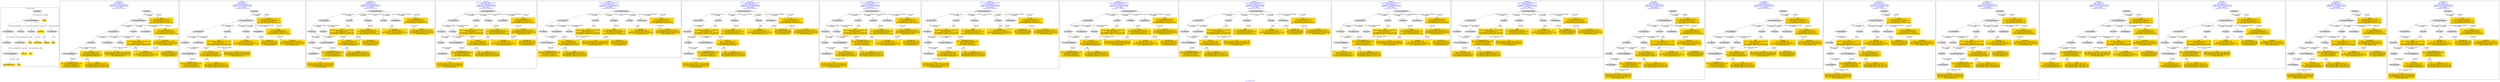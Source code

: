 digraph n0 {
fontcolor="blue"
remincross="true"
label="s16-s-hammer.xml"
subgraph cluster_0 {
label="1-correct model"
n2[style="filled",color="white",fillcolor="lightgray",label="E12_Production1"];
n3[style="filled",color="white",fillcolor="lightgray",label="E21_Person1"];
n4[style="filled",color="white",fillcolor="lightgray",label="E52_Time-Span1"];
n5[style="filled",color="white",fillcolor="lightgray",label="E82_Actor_Appellation1"];
n6[shape="plaintext",style="filled",fillcolor="gold",label="artist_uri"];
n7[style="filled",color="white",fillcolor="lightgray",label="E22_Man-Made_Object1"];
n8[style="filled",color="white",fillcolor="lightgray",label="E35_Title1"];
n9[style="filled",color="white",fillcolor="lightgray",label="E55_Type1"];
n10[shape="plaintext",style="filled",fillcolor="gold",label="description"];
n11[style="filled",color="white",fillcolor="lightgray",label="E78_Collection1"];
n12[shape="plaintext",style="filled",fillcolor="gold",label="title"];
n13[style="filled",color="white",fillcolor="lightgray",label="E38_Image1"];
n14[shape="plaintext",style="filled",fillcolor="gold",label="image"];
n15[shape="plaintext",style="filled",fillcolor="gold",label="year"];
n16[shape="plaintext",style="filled",fillcolor="gold",label="technique_uri"];
n17[shape="plaintext",style="filled",fillcolor="gold",label="technique"];
n18[shape="plaintext",style="filled",fillcolor="gold",label="name"];
n19[shape="plaintext",style="filled",fillcolor="gold",label="artist_appellation_uri"];
n20[shape="plaintext",style="filled",fillcolor="gold",label="artist"];
}
subgraph cluster_1 {
label="candidate 0\nlink coherence:1.0\nnode coherence:1.0\nconfidence:0.41501788736452266\nmapping score:0.505005962454841\ncost:17.99873\n-precision:0.78-recall:0.78"
n22[style="filled",color="white",fillcolor="lightgray",label="E12_Production1"];
n23[style="filled",color="white",fillcolor="lightgray",label="E21_Person1"];
n24[style="filled",color="white",fillcolor="lightgray",label="E52_Time-Span2"];
n25[style="filled",color="white",fillcolor="lightgray",label="E55_Type1"];
n26[style="filled",color="white",fillcolor="lightgray",label="E82_Actor_Appellation1"];
n27[style="filled",color="white",fillcolor="lightgray",label="E22_Man-Made_Object1"];
n28[style="filled",color="white",fillcolor="lightgray",label="E35_Title1"];
n29[style="filled",color="white",fillcolor="lightgray",label="E8_Acquisition1"];
n30[style="filled",color="white",fillcolor="lightgray",label="E38_Image1"];
n31[shape="plaintext",style="filled",fillcolor="gold",label="image\n[E38_Image,classLink,0.713]\n[E22_Man-Made_Object,classLink,0.119]\n[E78_Collection,classLink,0.1]\n[E22_Man-Made_Object,P3_has_note,0.068]"];
n32[shape="plaintext",style="filled",fillcolor="gold",label="year\n[E52_Time-Span,P82_at_some_time_within,0.43]\n[E52_Time-Span,P82a_begin_of_the_begin,0.276]\n[E52_Time-Span,P82b_end_of_the_end,0.206]\n[E35_Title,label,0.088]"];
n33[shape="plaintext",style="filled",fillcolor="gold",label="title\n[E22_Man-Made_Object,P3_has_note,0.292]\n[E35_Title,label,0.27]\n[E73_Information_Object,P3_has_note,0.255]\n[E33_Linguistic_Object,P3_has_note,0.183]"];
n34[shape="plaintext",style="filled",fillcolor="gold",label="artist_appellation_uri\n[E82_Actor_Appellation,classLink,0.547]\n[E21_Person,classLink,0.37]\n[E39_Actor,classLink,0.06]\n[E78_Collection,classLink,0.022]"];
n35[shape="plaintext",style="filled",fillcolor="gold",label="technique\n[E55_Type,label,0.338]\n[E12_Production,P3_has_note,0.277]\n[E29_Design_or_Procedure,P3_has_note,0.253]\n[E57_Material,label,0.133]"];
n36[shape="plaintext",style="filled",fillcolor="gold",label="description\n[E8_Acquisition,P3_has_note,0.391]\n[E22_Man-Made_Object,P3_has_note,0.242]\n[E73_Information_Object,P3_has_note,0.197]\n[E35_Title,label,0.169]"];
n37[shape="plaintext",style="filled",fillcolor="gold",label="artist_uri\n[E21_Person,classLink,0.323]\n[E39_Actor,classLink,0.293]\n[E82_Actor_Appellation,classLink,0.276]\n[E78_Collection,classLink,0.108]"];
n38[shape="plaintext",style="filled",fillcolor="gold",label="artist\n[E82_Actor_Appellation,label,0.525]\n[E22_Man-Made_Object,P3_has_note,0.172]\n[E73_Information_Object,P3_has_note,0.167]\n[E33_Linguistic_Object,P3_has_note,0.136]"];
n39[shape="plaintext",style="filled",fillcolor="gold",label="name\n[E78_Collection,label,0.33]\n[E78_Collection,classLink,0.247]\n[E8_Acquisition,P3_has_note,0.221]\n[E22_Man-Made_Object,P3_has_note,0.202]"];
n40[shape="plaintext",style="filled",fillcolor="gold",label="technique_uri\n[E55_Type,classLink,0.411]\n[E57_Material,classLink,0.293]\n[E74_Group,classLink,0.238]\n[E55_Type,label,0.058]"];
}
subgraph cluster_2 {
label="candidate 1\nlink coherence:1.0\nnode coherence:1.0\nconfidence:0.41501788736452266\nmapping score:0.505005962454841\ncost:17.99878\n-precision:0.83-recall:0.83"
n42[style="filled",color="white",fillcolor="lightgray",label="E12_Production1"];
n43[style="filled",color="white",fillcolor="lightgray",label="E21_Person1"];
n44[style="filled",color="white",fillcolor="lightgray",label="E52_Time-Span2"];
n45[style="filled",color="white",fillcolor="lightgray",label="E82_Actor_Appellation1"];
n46[style="filled",color="white",fillcolor="lightgray",label="E22_Man-Made_Object1"];
n47[style="filled",color="white",fillcolor="lightgray",label="E35_Title1"];
n48[style="filled",color="white",fillcolor="lightgray",label="E55_Type2"];
n49[style="filled",color="white",fillcolor="lightgray",label="E8_Acquisition1"];
n50[style="filled",color="white",fillcolor="lightgray",label="E38_Image1"];
n51[shape="plaintext",style="filled",fillcolor="gold",label="image\n[E38_Image,classLink,0.713]\n[E22_Man-Made_Object,classLink,0.119]\n[E78_Collection,classLink,0.1]\n[E22_Man-Made_Object,P3_has_note,0.068]"];
n52[shape="plaintext",style="filled",fillcolor="gold",label="year\n[E52_Time-Span,P82_at_some_time_within,0.43]\n[E52_Time-Span,P82a_begin_of_the_begin,0.276]\n[E52_Time-Span,P82b_end_of_the_end,0.206]\n[E35_Title,label,0.088]"];
n53[shape="plaintext",style="filled",fillcolor="gold",label="title\n[E22_Man-Made_Object,P3_has_note,0.292]\n[E35_Title,label,0.27]\n[E73_Information_Object,P3_has_note,0.255]\n[E33_Linguistic_Object,P3_has_note,0.183]"];
n54[shape="plaintext",style="filled",fillcolor="gold",label="artist_appellation_uri\n[E82_Actor_Appellation,classLink,0.547]\n[E21_Person,classLink,0.37]\n[E39_Actor,classLink,0.06]\n[E78_Collection,classLink,0.022]"];
n55[shape="plaintext",style="filled",fillcolor="gold",label="technique\n[E55_Type,label,0.338]\n[E12_Production,P3_has_note,0.277]\n[E29_Design_or_Procedure,P3_has_note,0.253]\n[E57_Material,label,0.133]"];
n56[shape="plaintext",style="filled",fillcolor="gold",label="technique_uri\n[E55_Type,classLink,0.411]\n[E57_Material,classLink,0.293]\n[E74_Group,classLink,0.238]\n[E55_Type,label,0.058]"];
n57[shape="plaintext",style="filled",fillcolor="gold",label="description\n[E8_Acquisition,P3_has_note,0.391]\n[E22_Man-Made_Object,P3_has_note,0.242]\n[E73_Information_Object,P3_has_note,0.197]\n[E35_Title,label,0.169]"];
n58[shape="plaintext",style="filled",fillcolor="gold",label="artist_uri\n[E21_Person,classLink,0.323]\n[E39_Actor,classLink,0.293]\n[E82_Actor_Appellation,classLink,0.276]\n[E78_Collection,classLink,0.108]"];
n59[shape="plaintext",style="filled",fillcolor="gold",label="artist\n[E82_Actor_Appellation,label,0.525]\n[E22_Man-Made_Object,P3_has_note,0.172]\n[E73_Information_Object,P3_has_note,0.167]\n[E33_Linguistic_Object,P3_has_note,0.136]"];
n60[shape="plaintext",style="filled",fillcolor="gold",label="name\n[E78_Collection,label,0.33]\n[E78_Collection,classLink,0.247]\n[E8_Acquisition,P3_has_note,0.221]\n[E22_Man-Made_Object,P3_has_note,0.202]"];
}
subgraph cluster_3 {
label="candidate 10\nlink coherence:0.95\nnode coherence:1.0\nconfidence:0.41501788736452266\nmapping score:0.48833929578817425\ncost:19.99871\n-precision:0.6-recall:0.67"
n62[style="filled",color="white",fillcolor="lightgray",label="E12_Production1"];
n63[style="filled",color="white",fillcolor="lightgray",label="E21_Person1"];
n64[style="filled",color="white",fillcolor="lightgray",label="E55_Type1"];
n65[style="filled",color="white",fillcolor="lightgray",label="E67_Birth1"];
n66[style="filled",color="white",fillcolor="lightgray",label="E82_Actor_Appellation1"];
n67[style="filled",color="white",fillcolor="lightgray",label="E22_Man-Made_Object1"];
n68[style="filled",color="white",fillcolor="lightgray",label="E35_Title1"];
n69[style="filled",color="white",fillcolor="lightgray",label="E38_Image1"];
n70[style="filled",color="white",fillcolor="lightgray",label="E55_Type2"];
n71[style="filled",color="white",fillcolor="lightgray",label="E8_Acquisition1"];
n72[style="filled",color="white",fillcolor="lightgray",label="E52_Time-Span1"];
n73[shape="plaintext",style="filled",fillcolor="gold",label="image\n[E38_Image,classLink,0.713]\n[E22_Man-Made_Object,classLink,0.119]\n[E78_Collection,classLink,0.1]\n[E22_Man-Made_Object,P3_has_note,0.068]"];
n74[shape="plaintext",style="filled",fillcolor="gold",label="title\n[E22_Man-Made_Object,P3_has_note,0.292]\n[E35_Title,label,0.27]\n[E73_Information_Object,P3_has_note,0.255]\n[E33_Linguistic_Object,P3_has_note,0.183]"];
n75[shape="plaintext",style="filled",fillcolor="gold",label="artist_appellation_uri\n[E82_Actor_Appellation,classLink,0.547]\n[E21_Person,classLink,0.37]\n[E39_Actor,classLink,0.06]\n[E78_Collection,classLink,0.022]"];
n76[shape="plaintext",style="filled",fillcolor="gold",label="year\n[E52_Time-Span,P82_at_some_time_within,0.43]\n[E52_Time-Span,P82a_begin_of_the_begin,0.276]\n[E52_Time-Span,P82b_end_of_the_end,0.206]\n[E35_Title,label,0.088]"];
n77[shape="plaintext",style="filled",fillcolor="gold",label="technique\n[E55_Type,label,0.338]\n[E12_Production,P3_has_note,0.277]\n[E29_Design_or_Procedure,P3_has_note,0.253]\n[E57_Material,label,0.133]"];
n78[shape="plaintext",style="filled",fillcolor="gold",label="description\n[E8_Acquisition,P3_has_note,0.391]\n[E22_Man-Made_Object,P3_has_note,0.242]\n[E73_Information_Object,P3_has_note,0.197]\n[E35_Title,label,0.169]"];
n79[shape="plaintext",style="filled",fillcolor="gold",label="artist_uri\n[E21_Person,classLink,0.323]\n[E39_Actor,classLink,0.293]\n[E82_Actor_Appellation,classLink,0.276]\n[E78_Collection,classLink,0.108]"];
n80[shape="plaintext",style="filled",fillcolor="gold",label="artist\n[E82_Actor_Appellation,label,0.525]\n[E22_Man-Made_Object,P3_has_note,0.172]\n[E73_Information_Object,P3_has_note,0.167]\n[E33_Linguistic_Object,P3_has_note,0.136]"];
n81[shape="plaintext",style="filled",fillcolor="gold",label="name\n[E78_Collection,label,0.33]\n[E78_Collection,classLink,0.247]\n[E8_Acquisition,P3_has_note,0.221]\n[E22_Man-Made_Object,P3_has_note,0.202]"];
n82[shape="plaintext",style="filled",fillcolor="gold",label="technique_uri\n[E55_Type,classLink,0.411]\n[E57_Material,classLink,0.293]\n[E74_Group,classLink,0.238]\n[E55_Type,label,0.058]"];
}
subgraph cluster_4 {
label="candidate 11\nlink coherence:0.9473684210526315\nnode coherence:1.0\nconfidence:0.41501788736452266\nmapping score:0.505005962454841\ncost:18.99877\n-precision:0.63-recall:0.67"
n84[style="filled",color="white",fillcolor="lightgray",label="E12_Production1"];
n85[style="filled",color="white",fillcolor="lightgray",label="E21_Person1"];
n86[style="filled",color="white",fillcolor="lightgray",label="E55_Type1"];
n87[style="filled",color="white",fillcolor="lightgray",label="E67_Birth1"];
n88[style="filled",color="white",fillcolor="lightgray",label="E82_Actor_Appellation1"];
n89[style="filled",color="white",fillcolor="lightgray",label="E22_Man-Made_Object1"];
n90[style="filled",color="white",fillcolor="lightgray",label="E35_Title1"];
n91[style="filled",color="white",fillcolor="lightgray",label="E38_Image1"];
n92[style="filled",color="white",fillcolor="lightgray",label="E8_Acquisition1"];
n93[style="filled",color="white",fillcolor="lightgray",label="E52_Time-Span1"];
n94[shape="plaintext",style="filled",fillcolor="gold",label="image\n[E38_Image,classLink,0.713]\n[E22_Man-Made_Object,classLink,0.119]\n[E78_Collection,classLink,0.1]\n[E22_Man-Made_Object,P3_has_note,0.068]"];
n95[shape="plaintext",style="filled",fillcolor="gold",label="title\n[E22_Man-Made_Object,P3_has_note,0.292]\n[E35_Title,label,0.27]\n[E73_Information_Object,P3_has_note,0.255]\n[E33_Linguistic_Object,P3_has_note,0.183]"];
n96[shape="plaintext",style="filled",fillcolor="gold",label="artist_appellation_uri\n[E82_Actor_Appellation,classLink,0.547]\n[E21_Person,classLink,0.37]\n[E39_Actor,classLink,0.06]\n[E78_Collection,classLink,0.022]"];
n97[shape="plaintext",style="filled",fillcolor="gold",label="year\n[E52_Time-Span,P82_at_some_time_within,0.43]\n[E52_Time-Span,P82a_begin_of_the_begin,0.276]\n[E52_Time-Span,P82b_end_of_the_end,0.206]\n[E35_Title,label,0.088]"];
n98[shape="plaintext",style="filled",fillcolor="gold",label="technique\n[E55_Type,label,0.338]\n[E12_Production,P3_has_note,0.277]\n[E29_Design_or_Procedure,P3_has_note,0.253]\n[E57_Material,label,0.133]"];
n99[shape="plaintext",style="filled",fillcolor="gold",label="description\n[E8_Acquisition,P3_has_note,0.391]\n[E22_Man-Made_Object,P3_has_note,0.242]\n[E73_Information_Object,P3_has_note,0.197]\n[E35_Title,label,0.169]"];
n100[shape="plaintext",style="filled",fillcolor="gold",label="artist_uri\n[E21_Person,classLink,0.323]\n[E39_Actor,classLink,0.293]\n[E82_Actor_Appellation,classLink,0.276]\n[E78_Collection,classLink,0.108]"];
n101[shape="plaintext",style="filled",fillcolor="gold",label="artist\n[E82_Actor_Appellation,label,0.525]\n[E22_Man-Made_Object,P3_has_note,0.172]\n[E73_Information_Object,P3_has_note,0.167]\n[E33_Linguistic_Object,P3_has_note,0.136]"];
n102[shape="plaintext",style="filled",fillcolor="gold",label="name\n[E78_Collection,label,0.33]\n[E78_Collection,classLink,0.247]\n[E8_Acquisition,P3_has_note,0.221]\n[E22_Man-Made_Object,P3_has_note,0.202]"];
n103[shape="plaintext",style="filled",fillcolor="gold",label="technique_uri\n[E55_Type,classLink,0.411]\n[E57_Material,classLink,0.293]\n[E74_Group,classLink,0.238]\n[E55_Type,label,0.058]"];
}
subgraph cluster_5 {
label="candidate 12\nlink coherence:0.9473684210526315\nnode coherence:1.0\nconfidence:0.41501788736452266\nmapping score:0.48833929578817425\ncost:18.99881\n-precision:0.68-recall:0.72"
n105[style="filled",color="white",fillcolor="lightgray",label="E12_Production1"];
n106[style="filled",color="white",fillcolor="lightgray",label="E21_Person1"];
n107[style="filled",color="white",fillcolor="lightgray",label="E52_Time-Span2"];
n108[style="filled",color="white",fillcolor="lightgray",label="E55_Type1"];
n109[style="filled",color="white",fillcolor="lightgray",label="E82_Actor_Appellation1"];
n110[style="filled",color="white",fillcolor="lightgray",label="E22_Man-Made_Object1"];
n111[style="filled",color="white",fillcolor="lightgray",label="E35_Title1"];
n112[style="filled",color="white",fillcolor="lightgray",label="E38_Image1"];
n113[style="filled",color="white",fillcolor="lightgray",label="E55_Type2"];
n114[style="filled",color="white",fillcolor="lightgray",label="E8_Acquisition1"];
n115[shape="plaintext",style="filled",fillcolor="gold",label="image\n[E38_Image,classLink,0.713]\n[E22_Man-Made_Object,classLink,0.119]\n[E78_Collection,classLink,0.1]\n[E22_Man-Made_Object,P3_has_note,0.068]"];
n116[shape="plaintext",style="filled",fillcolor="gold",label="year\n[E52_Time-Span,P82_at_some_time_within,0.43]\n[E52_Time-Span,P82a_begin_of_the_begin,0.276]\n[E52_Time-Span,P82b_end_of_the_end,0.206]\n[E35_Title,label,0.088]"];
n117[shape="plaintext",style="filled",fillcolor="gold",label="title\n[E22_Man-Made_Object,P3_has_note,0.292]\n[E35_Title,label,0.27]\n[E73_Information_Object,P3_has_note,0.255]\n[E33_Linguistic_Object,P3_has_note,0.183]"];
n118[shape="plaintext",style="filled",fillcolor="gold",label="artist_appellation_uri\n[E82_Actor_Appellation,classLink,0.547]\n[E21_Person,classLink,0.37]\n[E39_Actor,classLink,0.06]\n[E78_Collection,classLink,0.022]"];
n119[shape="plaintext",style="filled",fillcolor="gold",label="technique\n[E55_Type,label,0.338]\n[E12_Production,P3_has_note,0.277]\n[E29_Design_or_Procedure,P3_has_note,0.253]\n[E57_Material,label,0.133]"];
n120[shape="plaintext",style="filled",fillcolor="gold",label="description\n[E8_Acquisition,P3_has_note,0.391]\n[E22_Man-Made_Object,P3_has_note,0.242]\n[E73_Information_Object,P3_has_note,0.197]\n[E35_Title,label,0.169]"];
n121[shape="plaintext",style="filled",fillcolor="gold",label="artist_uri\n[E21_Person,classLink,0.323]\n[E39_Actor,classLink,0.293]\n[E82_Actor_Appellation,classLink,0.276]\n[E78_Collection,classLink,0.108]"];
n122[shape="plaintext",style="filled",fillcolor="gold",label="artist\n[E82_Actor_Appellation,label,0.525]\n[E22_Man-Made_Object,P3_has_note,0.172]\n[E73_Information_Object,P3_has_note,0.167]\n[E33_Linguistic_Object,P3_has_note,0.136]"];
n123[shape="plaintext",style="filled",fillcolor="gold",label="name\n[E78_Collection,label,0.33]\n[E78_Collection,classLink,0.247]\n[E8_Acquisition,P3_has_note,0.221]\n[E22_Man-Made_Object,P3_has_note,0.202]"];
n124[shape="plaintext",style="filled",fillcolor="gold",label="technique_uri\n[E55_Type,classLink,0.411]\n[E57_Material,classLink,0.293]\n[E74_Group,classLink,0.238]\n[E55_Type,label,0.058]"];
}
subgraph cluster_6 {
label="candidate 13\nlink coherence:0.9473684210526315\nnode coherence:1.0\nconfidence:0.41501788736452266\nmapping score:0.505005962454841\ncost:18.99882\n-precision:0.68-recall:0.72"
n126[style="filled",color="white",fillcolor="lightgray",label="E12_Production1"];
n127[style="filled",color="white",fillcolor="lightgray",label="E21_Person1"];
n128[style="filled",color="white",fillcolor="lightgray",label="E67_Birth1"];
n129[style="filled",color="white",fillcolor="lightgray",label="E82_Actor_Appellation1"];
n130[style="filled",color="white",fillcolor="lightgray",label="E22_Man-Made_Object1"];
n131[style="filled",color="white",fillcolor="lightgray",label="E35_Title1"];
n132[style="filled",color="white",fillcolor="lightgray",label="E38_Image1"];
n133[style="filled",color="white",fillcolor="lightgray",label="E55_Type2"];
n134[style="filled",color="white",fillcolor="lightgray",label="E8_Acquisition1"];
n135[style="filled",color="white",fillcolor="lightgray",label="E52_Time-Span1"];
n136[shape="plaintext",style="filled",fillcolor="gold",label="image\n[E38_Image,classLink,0.713]\n[E22_Man-Made_Object,classLink,0.119]\n[E78_Collection,classLink,0.1]\n[E22_Man-Made_Object,P3_has_note,0.068]"];
n137[shape="plaintext",style="filled",fillcolor="gold",label="title\n[E22_Man-Made_Object,P3_has_note,0.292]\n[E35_Title,label,0.27]\n[E73_Information_Object,P3_has_note,0.255]\n[E33_Linguistic_Object,P3_has_note,0.183]"];
n138[shape="plaintext",style="filled",fillcolor="gold",label="artist_appellation_uri\n[E82_Actor_Appellation,classLink,0.547]\n[E21_Person,classLink,0.37]\n[E39_Actor,classLink,0.06]\n[E78_Collection,classLink,0.022]"];
n139[shape="plaintext",style="filled",fillcolor="gold",label="year\n[E52_Time-Span,P82_at_some_time_within,0.43]\n[E52_Time-Span,P82a_begin_of_the_begin,0.276]\n[E52_Time-Span,P82b_end_of_the_end,0.206]\n[E35_Title,label,0.088]"];
n140[shape="plaintext",style="filled",fillcolor="gold",label="technique\n[E55_Type,label,0.338]\n[E12_Production,P3_has_note,0.277]\n[E29_Design_or_Procedure,P3_has_note,0.253]\n[E57_Material,label,0.133]"];
n141[shape="plaintext",style="filled",fillcolor="gold",label="technique_uri\n[E55_Type,classLink,0.411]\n[E57_Material,classLink,0.293]\n[E74_Group,classLink,0.238]\n[E55_Type,label,0.058]"];
n142[shape="plaintext",style="filled",fillcolor="gold",label="description\n[E8_Acquisition,P3_has_note,0.391]\n[E22_Man-Made_Object,P3_has_note,0.242]\n[E73_Information_Object,P3_has_note,0.197]\n[E35_Title,label,0.169]"];
n143[shape="plaintext",style="filled",fillcolor="gold",label="artist_uri\n[E21_Person,classLink,0.323]\n[E39_Actor,classLink,0.293]\n[E82_Actor_Appellation,classLink,0.276]\n[E78_Collection,classLink,0.108]"];
n144[shape="plaintext",style="filled",fillcolor="gold",label="artist\n[E82_Actor_Appellation,label,0.525]\n[E22_Man-Made_Object,P3_has_note,0.172]\n[E73_Information_Object,P3_has_note,0.167]\n[E33_Linguistic_Object,P3_has_note,0.136]"];
n145[shape="plaintext",style="filled",fillcolor="gold",label="name\n[E78_Collection,label,0.33]\n[E78_Collection,classLink,0.247]\n[E8_Acquisition,P3_has_note,0.221]\n[E22_Man-Made_Object,P3_has_note,0.202]"];
}
subgraph cluster_7 {
label="candidate 14\nlink coherence:0.9473684210526315\nnode coherence:1.0\nconfidence:0.39267035811718776\nmapping score:0.4975567860390626\ncost:18.99877\n-precision:0.53-recall:0.56"
n147[style="filled",color="white",fillcolor="lightgray",label="E12_Production1"];
n148[style="filled",color="white",fillcolor="lightgray",label="E21_Person1"];
n149[style="filled",color="white",fillcolor="lightgray",label="E55_Type1"];
n150[style="filled",color="white",fillcolor="lightgray",label="E67_Birth1"];
n151[style="filled",color="white",fillcolor="lightgray",label="E82_Actor_Appellation1"];
n152[style="filled",color="white",fillcolor="lightgray",label="E22_Man-Made_Object1"];
n153[style="filled",color="white",fillcolor="lightgray",label="E35_Title1"];
n154[style="filled",color="white",fillcolor="lightgray",label="E38_Image1"];
n155[style="filled",color="white",fillcolor="lightgray",label="E8_Acquisition1"];
n156[style="filled",color="white",fillcolor="lightgray",label="E52_Time-Span1"];
n157[shape="plaintext",style="filled",fillcolor="gold",label="image\n[E38_Image,classLink,0.713]\n[E22_Man-Made_Object,classLink,0.119]\n[E78_Collection,classLink,0.1]\n[E22_Man-Made_Object,P3_has_note,0.068]"];
n158[shape="plaintext",style="filled",fillcolor="gold",label="artist_uri\n[E21_Person,classLink,0.323]\n[E39_Actor,classLink,0.293]\n[E82_Actor_Appellation,classLink,0.276]\n[E78_Collection,classLink,0.108]"];
n159[shape="plaintext",style="filled",fillcolor="gold",label="title\n[E22_Man-Made_Object,P3_has_note,0.292]\n[E35_Title,label,0.27]\n[E73_Information_Object,P3_has_note,0.255]\n[E33_Linguistic_Object,P3_has_note,0.183]"];
n160[shape="plaintext",style="filled",fillcolor="gold",label="year\n[E52_Time-Span,P82_at_some_time_within,0.43]\n[E52_Time-Span,P82a_begin_of_the_begin,0.276]\n[E52_Time-Span,P82b_end_of_the_end,0.206]\n[E35_Title,label,0.088]"];
n161[shape="plaintext",style="filled",fillcolor="gold",label="technique\n[E55_Type,label,0.338]\n[E12_Production,P3_has_note,0.277]\n[E29_Design_or_Procedure,P3_has_note,0.253]\n[E57_Material,label,0.133]"];
n162[shape="plaintext",style="filled",fillcolor="gold",label="description\n[E8_Acquisition,P3_has_note,0.391]\n[E22_Man-Made_Object,P3_has_note,0.242]\n[E73_Information_Object,P3_has_note,0.197]\n[E35_Title,label,0.169]"];
n163[shape="plaintext",style="filled",fillcolor="gold",label="artist_appellation_uri\n[E82_Actor_Appellation,classLink,0.547]\n[E21_Person,classLink,0.37]\n[E39_Actor,classLink,0.06]\n[E78_Collection,classLink,0.022]"];
n164[shape="plaintext",style="filled",fillcolor="gold",label="artist\n[E82_Actor_Appellation,label,0.525]\n[E22_Man-Made_Object,P3_has_note,0.172]\n[E73_Information_Object,P3_has_note,0.167]\n[E33_Linguistic_Object,P3_has_note,0.136]"];
n165[shape="plaintext",style="filled",fillcolor="gold",label="name\n[E78_Collection,label,0.33]\n[E78_Collection,classLink,0.247]\n[E8_Acquisition,P3_has_note,0.221]\n[E22_Man-Made_Object,P3_has_note,0.202]"];
n166[shape="plaintext",style="filled",fillcolor="gold",label="technique_uri\n[E55_Type,classLink,0.411]\n[E57_Material,classLink,0.293]\n[E74_Group,classLink,0.238]\n[E55_Type,label,0.058]"];
}
subgraph cluster_8 {
label="candidate 15\nlink coherence:0.9473684210526315\nnode coherence:1.0\nconfidence:0.39267035811718776\nmapping score:0.4975567860390626\ncost:18.99882\n-precision:0.58-recall:0.61"
n168[style="filled",color="white",fillcolor="lightgray",label="E12_Production1"];
n169[style="filled",color="white",fillcolor="lightgray",label="E21_Person1"];
n170[style="filled",color="white",fillcolor="lightgray",label="E67_Birth1"];
n171[style="filled",color="white",fillcolor="lightgray",label="E82_Actor_Appellation1"];
n172[style="filled",color="white",fillcolor="lightgray",label="E22_Man-Made_Object1"];
n173[style="filled",color="white",fillcolor="lightgray",label="E35_Title1"];
n174[style="filled",color="white",fillcolor="lightgray",label="E38_Image1"];
n175[style="filled",color="white",fillcolor="lightgray",label="E55_Type2"];
n176[style="filled",color="white",fillcolor="lightgray",label="E8_Acquisition1"];
n177[style="filled",color="white",fillcolor="lightgray",label="E52_Time-Span1"];
n178[shape="plaintext",style="filled",fillcolor="gold",label="image\n[E38_Image,classLink,0.713]\n[E22_Man-Made_Object,classLink,0.119]\n[E78_Collection,classLink,0.1]\n[E22_Man-Made_Object,P3_has_note,0.068]"];
n179[shape="plaintext",style="filled",fillcolor="gold",label="artist_uri\n[E21_Person,classLink,0.323]\n[E39_Actor,classLink,0.293]\n[E82_Actor_Appellation,classLink,0.276]\n[E78_Collection,classLink,0.108]"];
n180[shape="plaintext",style="filled",fillcolor="gold",label="title\n[E22_Man-Made_Object,P3_has_note,0.292]\n[E35_Title,label,0.27]\n[E73_Information_Object,P3_has_note,0.255]\n[E33_Linguistic_Object,P3_has_note,0.183]"];
n181[shape="plaintext",style="filled",fillcolor="gold",label="year\n[E52_Time-Span,P82_at_some_time_within,0.43]\n[E52_Time-Span,P82a_begin_of_the_begin,0.276]\n[E52_Time-Span,P82b_end_of_the_end,0.206]\n[E35_Title,label,0.088]"];
n182[shape="plaintext",style="filled",fillcolor="gold",label="technique\n[E55_Type,label,0.338]\n[E12_Production,P3_has_note,0.277]\n[E29_Design_or_Procedure,P3_has_note,0.253]\n[E57_Material,label,0.133]"];
n183[shape="plaintext",style="filled",fillcolor="gold",label="technique_uri\n[E55_Type,classLink,0.411]\n[E57_Material,classLink,0.293]\n[E74_Group,classLink,0.238]\n[E55_Type,label,0.058]"];
n184[shape="plaintext",style="filled",fillcolor="gold",label="description\n[E8_Acquisition,P3_has_note,0.391]\n[E22_Man-Made_Object,P3_has_note,0.242]\n[E73_Information_Object,P3_has_note,0.197]\n[E35_Title,label,0.169]"];
n185[shape="plaintext",style="filled",fillcolor="gold",label="artist_appellation_uri\n[E82_Actor_Appellation,classLink,0.547]\n[E21_Person,classLink,0.37]\n[E39_Actor,classLink,0.06]\n[E78_Collection,classLink,0.022]"];
n186[shape="plaintext",style="filled",fillcolor="gold",label="artist\n[E82_Actor_Appellation,label,0.525]\n[E22_Man-Made_Object,P3_has_note,0.172]\n[E73_Information_Object,P3_has_note,0.167]\n[E33_Linguistic_Object,P3_has_note,0.136]"];
n187[shape="plaintext",style="filled",fillcolor="gold",label="name\n[E78_Collection,label,0.33]\n[E78_Collection,classLink,0.247]\n[E8_Acquisition,P3_has_note,0.221]\n[E22_Man-Made_Object,P3_has_note,0.202]"];
}
subgraph cluster_9 {
label="candidate 16\nlink coherence:0.9444444444444444\nnode coherence:1.0\nconfidence:0.41501788736452266\nmapping score:0.505005962454841\ncost:17.99887\n-precision:0.72-recall:0.72"
n189[style="filled",color="white",fillcolor="lightgray",label="E12_Production1"];
n190[style="filled",color="white",fillcolor="lightgray",label="E21_Person1"];
n191[style="filled",color="white",fillcolor="lightgray",label="E52_Time-Span2"];
n192[style="filled",color="white",fillcolor="lightgray",label="E55_Type1"];
n193[style="filled",color="white",fillcolor="lightgray",label="E82_Actor_Appellation1"];
n194[style="filled",color="white",fillcolor="lightgray",label="E22_Man-Made_Object1"];
n195[style="filled",color="white",fillcolor="lightgray",label="E35_Title1"];
n196[style="filled",color="white",fillcolor="lightgray",label="E38_Image1"];
n197[style="filled",color="white",fillcolor="lightgray",label="E8_Acquisition1"];
n198[shape="plaintext",style="filled",fillcolor="gold",label="image\n[E38_Image,classLink,0.713]\n[E22_Man-Made_Object,classLink,0.119]\n[E78_Collection,classLink,0.1]\n[E22_Man-Made_Object,P3_has_note,0.068]"];
n199[shape="plaintext",style="filled",fillcolor="gold",label="year\n[E52_Time-Span,P82_at_some_time_within,0.43]\n[E52_Time-Span,P82a_begin_of_the_begin,0.276]\n[E52_Time-Span,P82b_end_of_the_end,0.206]\n[E35_Title,label,0.088]"];
n200[shape="plaintext",style="filled",fillcolor="gold",label="title\n[E22_Man-Made_Object,P3_has_note,0.292]\n[E35_Title,label,0.27]\n[E73_Information_Object,P3_has_note,0.255]\n[E33_Linguistic_Object,P3_has_note,0.183]"];
n201[shape="plaintext",style="filled",fillcolor="gold",label="artist_appellation_uri\n[E82_Actor_Appellation,classLink,0.547]\n[E21_Person,classLink,0.37]\n[E39_Actor,classLink,0.06]\n[E78_Collection,classLink,0.022]"];
n202[shape="plaintext",style="filled",fillcolor="gold",label="technique\n[E55_Type,label,0.338]\n[E12_Production,P3_has_note,0.277]\n[E29_Design_or_Procedure,P3_has_note,0.253]\n[E57_Material,label,0.133]"];
n203[shape="plaintext",style="filled",fillcolor="gold",label="description\n[E8_Acquisition,P3_has_note,0.391]\n[E22_Man-Made_Object,P3_has_note,0.242]\n[E73_Information_Object,P3_has_note,0.197]\n[E35_Title,label,0.169]"];
n204[shape="plaintext",style="filled",fillcolor="gold",label="artist_uri\n[E21_Person,classLink,0.323]\n[E39_Actor,classLink,0.293]\n[E82_Actor_Appellation,classLink,0.276]\n[E78_Collection,classLink,0.108]"];
n205[shape="plaintext",style="filled",fillcolor="gold",label="artist\n[E82_Actor_Appellation,label,0.525]\n[E22_Man-Made_Object,P3_has_note,0.172]\n[E73_Information_Object,P3_has_note,0.167]\n[E33_Linguistic_Object,P3_has_note,0.136]"];
n206[shape="plaintext",style="filled",fillcolor="gold",label="name\n[E78_Collection,label,0.33]\n[E78_Collection,classLink,0.247]\n[E8_Acquisition,P3_has_note,0.221]\n[E22_Man-Made_Object,P3_has_note,0.202]"];
n207[shape="plaintext",style="filled",fillcolor="gold",label="technique_uri\n[E55_Type,classLink,0.411]\n[E57_Material,classLink,0.293]\n[E74_Group,classLink,0.238]\n[E55_Type,label,0.058]"];
}
subgraph cluster_10 {
label="candidate 17\nlink coherence:0.9444444444444444\nnode coherence:1.0\nconfidence:0.41501788736452266\nmapping score:0.505005962454841\ncost:17.99892\n-precision:0.78-recall:0.78"
n209[style="filled",color="white",fillcolor="lightgray",label="E12_Production1"];
n210[style="filled",color="white",fillcolor="lightgray",label="E21_Person1"];
n211[style="filled",color="white",fillcolor="lightgray",label="E52_Time-Span2"];
n212[style="filled",color="white",fillcolor="lightgray",label="E82_Actor_Appellation1"];
n213[style="filled",color="white",fillcolor="lightgray",label="E22_Man-Made_Object1"];
n214[style="filled",color="white",fillcolor="lightgray",label="E35_Title1"];
n215[style="filled",color="white",fillcolor="lightgray",label="E38_Image1"];
n216[style="filled",color="white",fillcolor="lightgray",label="E55_Type2"];
n217[style="filled",color="white",fillcolor="lightgray",label="E8_Acquisition1"];
n218[shape="plaintext",style="filled",fillcolor="gold",label="image\n[E38_Image,classLink,0.713]\n[E22_Man-Made_Object,classLink,0.119]\n[E78_Collection,classLink,0.1]\n[E22_Man-Made_Object,P3_has_note,0.068]"];
n219[shape="plaintext",style="filled",fillcolor="gold",label="year\n[E52_Time-Span,P82_at_some_time_within,0.43]\n[E52_Time-Span,P82a_begin_of_the_begin,0.276]\n[E52_Time-Span,P82b_end_of_the_end,0.206]\n[E35_Title,label,0.088]"];
n220[shape="plaintext",style="filled",fillcolor="gold",label="title\n[E22_Man-Made_Object,P3_has_note,0.292]\n[E35_Title,label,0.27]\n[E73_Information_Object,P3_has_note,0.255]\n[E33_Linguistic_Object,P3_has_note,0.183]"];
n221[shape="plaintext",style="filled",fillcolor="gold",label="artist_appellation_uri\n[E82_Actor_Appellation,classLink,0.547]\n[E21_Person,classLink,0.37]\n[E39_Actor,classLink,0.06]\n[E78_Collection,classLink,0.022]"];
n222[shape="plaintext",style="filled",fillcolor="gold",label="technique\n[E55_Type,label,0.338]\n[E12_Production,P3_has_note,0.277]\n[E29_Design_or_Procedure,P3_has_note,0.253]\n[E57_Material,label,0.133]"];
n223[shape="plaintext",style="filled",fillcolor="gold",label="technique_uri\n[E55_Type,classLink,0.411]\n[E57_Material,classLink,0.293]\n[E74_Group,classLink,0.238]\n[E55_Type,label,0.058]"];
n224[shape="plaintext",style="filled",fillcolor="gold",label="description\n[E8_Acquisition,P3_has_note,0.391]\n[E22_Man-Made_Object,P3_has_note,0.242]\n[E73_Information_Object,P3_has_note,0.197]\n[E35_Title,label,0.169]"];
n225[shape="plaintext",style="filled",fillcolor="gold",label="artist_uri\n[E21_Person,classLink,0.323]\n[E39_Actor,classLink,0.293]\n[E82_Actor_Appellation,classLink,0.276]\n[E78_Collection,classLink,0.108]"];
n226[shape="plaintext",style="filled",fillcolor="gold",label="artist\n[E82_Actor_Appellation,label,0.525]\n[E22_Man-Made_Object,P3_has_note,0.172]\n[E73_Information_Object,P3_has_note,0.167]\n[E33_Linguistic_Object,P3_has_note,0.136]"];
n227[shape="plaintext",style="filled",fillcolor="gold",label="name\n[E78_Collection,label,0.33]\n[E78_Collection,classLink,0.247]\n[E8_Acquisition,P3_has_note,0.221]\n[E22_Man-Made_Object,P3_has_note,0.202]"];
}
subgraph cluster_11 {
label="candidate 18\nlink coherence:0.9444444444444444\nnode coherence:1.0\nconfidence:0.39267035811718776\nmapping score:0.4975567860390626\ncost:17.99887\n-precision:0.61-recall:0.61"
n229[style="filled",color="white",fillcolor="lightgray",label="E12_Production1"];
n230[style="filled",color="white",fillcolor="lightgray",label="E21_Person1"];
n231[style="filled",color="white",fillcolor="lightgray",label="E52_Time-Span2"];
n232[style="filled",color="white",fillcolor="lightgray",label="E55_Type1"];
n233[style="filled",color="white",fillcolor="lightgray",label="E82_Actor_Appellation1"];
n234[style="filled",color="white",fillcolor="lightgray",label="E22_Man-Made_Object1"];
n235[style="filled",color="white",fillcolor="lightgray",label="E35_Title1"];
n236[style="filled",color="white",fillcolor="lightgray",label="E38_Image1"];
n237[style="filled",color="white",fillcolor="lightgray",label="E8_Acquisition1"];
n238[shape="plaintext",style="filled",fillcolor="gold",label="image\n[E38_Image,classLink,0.713]\n[E22_Man-Made_Object,classLink,0.119]\n[E78_Collection,classLink,0.1]\n[E22_Man-Made_Object,P3_has_note,0.068]"];
n239[shape="plaintext",style="filled",fillcolor="gold",label="year\n[E52_Time-Span,P82_at_some_time_within,0.43]\n[E52_Time-Span,P82a_begin_of_the_begin,0.276]\n[E52_Time-Span,P82b_end_of_the_end,0.206]\n[E35_Title,label,0.088]"];
n240[shape="plaintext",style="filled",fillcolor="gold",label="artist_uri\n[E21_Person,classLink,0.323]\n[E39_Actor,classLink,0.293]\n[E82_Actor_Appellation,classLink,0.276]\n[E78_Collection,classLink,0.108]"];
n241[shape="plaintext",style="filled",fillcolor="gold",label="title\n[E22_Man-Made_Object,P3_has_note,0.292]\n[E35_Title,label,0.27]\n[E73_Information_Object,P3_has_note,0.255]\n[E33_Linguistic_Object,P3_has_note,0.183]"];
n242[shape="plaintext",style="filled",fillcolor="gold",label="technique\n[E55_Type,label,0.338]\n[E12_Production,P3_has_note,0.277]\n[E29_Design_or_Procedure,P3_has_note,0.253]\n[E57_Material,label,0.133]"];
n243[shape="plaintext",style="filled",fillcolor="gold",label="description\n[E8_Acquisition,P3_has_note,0.391]\n[E22_Man-Made_Object,P3_has_note,0.242]\n[E73_Information_Object,P3_has_note,0.197]\n[E35_Title,label,0.169]"];
n244[shape="plaintext",style="filled",fillcolor="gold",label="artist_appellation_uri\n[E82_Actor_Appellation,classLink,0.547]\n[E21_Person,classLink,0.37]\n[E39_Actor,classLink,0.06]\n[E78_Collection,classLink,0.022]"];
n245[shape="plaintext",style="filled",fillcolor="gold",label="artist\n[E82_Actor_Appellation,label,0.525]\n[E22_Man-Made_Object,P3_has_note,0.172]\n[E73_Information_Object,P3_has_note,0.167]\n[E33_Linguistic_Object,P3_has_note,0.136]"];
n246[shape="plaintext",style="filled",fillcolor="gold",label="name\n[E78_Collection,label,0.33]\n[E78_Collection,classLink,0.247]\n[E8_Acquisition,P3_has_note,0.221]\n[E22_Man-Made_Object,P3_has_note,0.202]"];
n247[shape="plaintext",style="filled",fillcolor="gold",label="technique_uri\n[E55_Type,classLink,0.411]\n[E57_Material,classLink,0.293]\n[E74_Group,classLink,0.238]\n[E55_Type,label,0.058]"];
}
subgraph cluster_12 {
label="candidate 19\nlink coherence:0.9444444444444444\nnode coherence:1.0\nconfidence:0.39267035811718776\nmapping score:0.4975567860390626\ncost:17.99892\n-precision:0.67-recall:0.67"
n249[style="filled",color="white",fillcolor="lightgray",label="E12_Production1"];
n250[style="filled",color="white",fillcolor="lightgray",label="E21_Person1"];
n251[style="filled",color="white",fillcolor="lightgray",label="E52_Time-Span2"];
n252[style="filled",color="white",fillcolor="lightgray",label="E82_Actor_Appellation1"];
n253[style="filled",color="white",fillcolor="lightgray",label="E22_Man-Made_Object1"];
n254[style="filled",color="white",fillcolor="lightgray",label="E35_Title1"];
n255[style="filled",color="white",fillcolor="lightgray",label="E38_Image1"];
n256[style="filled",color="white",fillcolor="lightgray",label="E55_Type2"];
n257[style="filled",color="white",fillcolor="lightgray",label="E8_Acquisition1"];
n258[shape="plaintext",style="filled",fillcolor="gold",label="image\n[E38_Image,classLink,0.713]\n[E22_Man-Made_Object,classLink,0.119]\n[E78_Collection,classLink,0.1]\n[E22_Man-Made_Object,P3_has_note,0.068]"];
n259[shape="plaintext",style="filled",fillcolor="gold",label="year\n[E52_Time-Span,P82_at_some_time_within,0.43]\n[E52_Time-Span,P82a_begin_of_the_begin,0.276]\n[E52_Time-Span,P82b_end_of_the_end,0.206]\n[E35_Title,label,0.088]"];
n260[shape="plaintext",style="filled",fillcolor="gold",label="artist_uri\n[E21_Person,classLink,0.323]\n[E39_Actor,classLink,0.293]\n[E82_Actor_Appellation,classLink,0.276]\n[E78_Collection,classLink,0.108]"];
n261[shape="plaintext",style="filled",fillcolor="gold",label="title\n[E22_Man-Made_Object,P3_has_note,0.292]\n[E35_Title,label,0.27]\n[E73_Information_Object,P3_has_note,0.255]\n[E33_Linguistic_Object,P3_has_note,0.183]"];
n262[shape="plaintext",style="filled",fillcolor="gold",label="technique\n[E55_Type,label,0.338]\n[E12_Production,P3_has_note,0.277]\n[E29_Design_or_Procedure,P3_has_note,0.253]\n[E57_Material,label,0.133]"];
n263[shape="plaintext",style="filled",fillcolor="gold",label="technique_uri\n[E55_Type,classLink,0.411]\n[E57_Material,classLink,0.293]\n[E74_Group,classLink,0.238]\n[E55_Type,label,0.058]"];
n264[shape="plaintext",style="filled",fillcolor="gold",label="description\n[E8_Acquisition,P3_has_note,0.391]\n[E22_Man-Made_Object,P3_has_note,0.242]\n[E73_Information_Object,P3_has_note,0.197]\n[E35_Title,label,0.169]"];
n265[shape="plaintext",style="filled",fillcolor="gold",label="artist_appellation_uri\n[E82_Actor_Appellation,classLink,0.547]\n[E21_Person,classLink,0.37]\n[E39_Actor,classLink,0.06]\n[E78_Collection,classLink,0.022]"];
n266[shape="plaintext",style="filled",fillcolor="gold",label="artist\n[E82_Actor_Appellation,label,0.525]\n[E22_Man-Made_Object,P3_has_note,0.172]\n[E73_Information_Object,P3_has_note,0.167]\n[E33_Linguistic_Object,P3_has_note,0.136]"];
n267[shape="plaintext",style="filled",fillcolor="gold",label="name\n[E78_Collection,label,0.33]\n[E78_Collection,classLink,0.247]\n[E8_Acquisition,P3_has_note,0.221]\n[E22_Man-Made_Object,P3_has_note,0.202]"];
}
subgraph cluster_13 {
label="candidate 2\nlink coherence:1.0\nnode coherence:1.0\nconfidence:0.41501788736452266\nmapping score:0.505005962454841\ncost:18.99863\n-precision:0.68-recall:0.72"
n269[style="filled",color="white",fillcolor="lightgray",label="E12_Production1"];
n270[style="filled",color="white",fillcolor="lightgray",label="E21_Person1"];
n271[style="filled",color="white",fillcolor="lightgray",label="E55_Type1"];
n272[style="filled",color="white",fillcolor="lightgray",label="E67_Birth1"];
n273[style="filled",color="white",fillcolor="lightgray",label="E82_Actor_Appellation1"];
n274[style="filled",color="white",fillcolor="lightgray",label="E22_Man-Made_Object1"];
n275[style="filled",color="white",fillcolor="lightgray",label="E35_Title1"];
n276[style="filled",color="white",fillcolor="lightgray",label="E8_Acquisition1"];
n277[style="filled",color="white",fillcolor="lightgray",label="E38_Image1"];
n278[style="filled",color="white",fillcolor="lightgray",label="E52_Time-Span1"];
n279[shape="plaintext",style="filled",fillcolor="gold",label="image\n[E38_Image,classLink,0.713]\n[E22_Man-Made_Object,classLink,0.119]\n[E78_Collection,classLink,0.1]\n[E22_Man-Made_Object,P3_has_note,0.068]"];
n280[shape="plaintext",style="filled",fillcolor="gold",label="title\n[E22_Man-Made_Object,P3_has_note,0.292]\n[E35_Title,label,0.27]\n[E73_Information_Object,P3_has_note,0.255]\n[E33_Linguistic_Object,P3_has_note,0.183]"];
n281[shape="plaintext",style="filled",fillcolor="gold",label="artist_appellation_uri\n[E82_Actor_Appellation,classLink,0.547]\n[E21_Person,classLink,0.37]\n[E39_Actor,classLink,0.06]\n[E78_Collection,classLink,0.022]"];
n282[shape="plaintext",style="filled",fillcolor="gold",label="year\n[E52_Time-Span,P82_at_some_time_within,0.43]\n[E52_Time-Span,P82a_begin_of_the_begin,0.276]\n[E52_Time-Span,P82b_end_of_the_end,0.206]\n[E35_Title,label,0.088]"];
n283[shape="plaintext",style="filled",fillcolor="gold",label="technique\n[E55_Type,label,0.338]\n[E12_Production,P3_has_note,0.277]\n[E29_Design_or_Procedure,P3_has_note,0.253]\n[E57_Material,label,0.133]"];
n284[shape="plaintext",style="filled",fillcolor="gold",label="description\n[E8_Acquisition,P3_has_note,0.391]\n[E22_Man-Made_Object,P3_has_note,0.242]\n[E73_Information_Object,P3_has_note,0.197]\n[E35_Title,label,0.169]"];
n285[shape="plaintext",style="filled",fillcolor="gold",label="artist_uri\n[E21_Person,classLink,0.323]\n[E39_Actor,classLink,0.293]\n[E82_Actor_Appellation,classLink,0.276]\n[E78_Collection,classLink,0.108]"];
n286[shape="plaintext",style="filled",fillcolor="gold",label="artist\n[E82_Actor_Appellation,label,0.525]\n[E22_Man-Made_Object,P3_has_note,0.172]\n[E73_Information_Object,P3_has_note,0.167]\n[E33_Linguistic_Object,P3_has_note,0.136]"];
n287[shape="plaintext",style="filled",fillcolor="gold",label="name\n[E78_Collection,label,0.33]\n[E78_Collection,classLink,0.247]\n[E8_Acquisition,P3_has_note,0.221]\n[E22_Man-Made_Object,P3_has_note,0.202]"];
n288[shape="plaintext",style="filled",fillcolor="gold",label="technique_uri\n[E55_Type,classLink,0.411]\n[E57_Material,classLink,0.293]\n[E74_Group,classLink,0.238]\n[E55_Type,label,0.058]"];
}
subgraph cluster_14 {
label="candidate 3\nlink coherence:1.0\nnode coherence:1.0\nconfidence:0.41501788736452266\nmapping score:0.48833929578817425\ncost:18.99867\n-precision:0.74-recall:0.78"
n290[style="filled",color="white",fillcolor="lightgray",label="E12_Production1"];
n291[style="filled",color="white",fillcolor="lightgray",label="E21_Person1"];
n292[style="filled",color="white",fillcolor="lightgray",label="E52_Time-Span2"];
n293[style="filled",color="white",fillcolor="lightgray",label="E55_Type1"];
n294[style="filled",color="white",fillcolor="lightgray",label="E82_Actor_Appellation1"];
n295[style="filled",color="white",fillcolor="lightgray",label="E22_Man-Made_Object1"];
n296[style="filled",color="white",fillcolor="lightgray",label="E35_Title1"];
n297[style="filled",color="white",fillcolor="lightgray",label="E55_Type2"];
n298[style="filled",color="white",fillcolor="lightgray",label="E8_Acquisition1"];
n299[style="filled",color="white",fillcolor="lightgray",label="E38_Image1"];
n300[shape="plaintext",style="filled",fillcolor="gold",label="image\n[E38_Image,classLink,0.713]\n[E22_Man-Made_Object,classLink,0.119]\n[E78_Collection,classLink,0.1]\n[E22_Man-Made_Object,P3_has_note,0.068]"];
n301[shape="plaintext",style="filled",fillcolor="gold",label="year\n[E52_Time-Span,P82_at_some_time_within,0.43]\n[E52_Time-Span,P82a_begin_of_the_begin,0.276]\n[E52_Time-Span,P82b_end_of_the_end,0.206]\n[E35_Title,label,0.088]"];
n302[shape="plaintext",style="filled",fillcolor="gold",label="title\n[E22_Man-Made_Object,P3_has_note,0.292]\n[E35_Title,label,0.27]\n[E73_Information_Object,P3_has_note,0.255]\n[E33_Linguistic_Object,P3_has_note,0.183]"];
n303[shape="plaintext",style="filled",fillcolor="gold",label="artist_appellation_uri\n[E82_Actor_Appellation,classLink,0.547]\n[E21_Person,classLink,0.37]\n[E39_Actor,classLink,0.06]\n[E78_Collection,classLink,0.022]"];
n304[shape="plaintext",style="filled",fillcolor="gold",label="technique\n[E55_Type,label,0.338]\n[E12_Production,P3_has_note,0.277]\n[E29_Design_or_Procedure,P3_has_note,0.253]\n[E57_Material,label,0.133]"];
n305[shape="plaintext",style="filled",fillcolor="gold",label="description\n[E8_Acquisition,P3_has_note,0.391]\n[E22_Man-Made_Object,P3_has_note,0.242]\n[E73_Information_Object,P3_has_note,0.197]\n[E35_Title,label,0.169]"];
n306[shape="plaintext",style="filled",fillcolor="gold",label="artist_uri\n[E21_Person,classLink,0.323]\n[E39_Actor,classLink,0.293]\n[E82_Actor_Appellation,classLink,0.276]\n[E78_Collection,classLink,0.108]"];
n307[shape="plaintext",style="filled",fillcolor="gold",label="artist\n[E82_Actor_Appellation,label,0.525]\n[E22_Man-Made_Object,P3_has_note,0.172]\n[E73_Information_Object,P3_has_note,0.167]\n[E33_Linguistic_Object,P3_has_note,0.136]"];
n308[shape="plaintext",style="filled",fillcolor="gold",label="name\n[E78_Collection,label,0.33]\n[E78_Collection,classLink,0.247]\n[E8_Acquisition,P3_has_note,0.221]\n[E22_Man-Made_Object,P3_has_note,0.202]"];
n309[shape="plaintext",style="filled",fillcolor="gold",label="technique_uri\n[E55_Type,classLink,0.411]\n[E57_Material,classLink,0.293]\n[E74_Group,classLink,0.238]\n[E55_Type,label,0.058]"];
}
subgraph cluster_15 {
label="candidate 4\nlink coherence:1.0\nnode coherence:1.0\nconfidence:0.41501788736452266\nmapping score:0.505005962454841\ncost:18.99868\n-precision:0.74-recall:0.78"
n311[style="filled",color="white",fillcolor="lightgray",label="E12_Production1"];
n312[style="filled",color="white",fillcolor="lightgray",label="E21_Person1"];
n313[style="filled",color="white",fillcolor="lightgray",label="E67_Birth1"];
n314[style="filled",color="white",fillcolor="lightgray",label="E82_Actor_Appellation1"];
n315[style="filled",color="white",fillcolor="lightgray",label="E22_Man-Made_Object1"];
n316[style="filled",color="white",fillcolor="lightgray",label="E35_Title1"];
n317[style="filled",color="white",fillcolor="lightgray",label="E55_Type2"];
n318[style="filled",color="white",fillcolor="lightgray",label="E8_Acquisition1"];
n319[style="filled",color="white",fillcolor="lightgray",label="E38_Image1"];
n320[style="filled",color="white",fillcolor="lightgray",label="E52_Time-Span1"];
n321[shape="plaintext",style="filled",fillcolor="gold",label="image\n[E38_Image,classLink,0.713]\n[E22_Man-Made_Object,classLink,0.119]\n[E78_Collection,classLink,0.1]\n[E22_Man-Made_Object,P3_has_note,0.068]"];
n322[shape="plaintext",style="filled",fillcolor="gold",label="title\n[E22_Man-Made_Object,P3_has_note,0.292]\n[E35_Title,label,0.27]\n[E73_Information_Object,P3_has_note,0.255]\n[E33_Linguistic_Object,P3_has_note,0.183]"];
n323[shape="plaintext",style="filled",fillcolor="gold",label="artist_appellation_uri\n[E82_Actor_Appellation,classLink,0.547]\n[E21_Person,classLink,0.37]\n[E39_Actor,classLink,0.06]\n[E78_Collection,classLink,0.022]"];
n324[shape="plaintext",style="filled",fillcolor="gold",label="year\n[E52_Time-Span,P82_at_some_time_within,0.43]\n[E52_Time-Span,P82a_begin_of_the_begin,0.276]\n[E52_Time-Span,P82b_end_of_the_end,0.206]\n[E35_Title,label,0.088]"];
n325[shape="plaintext",style="filled",fillcolor="gold",label="technique\n[E55_Type,label,0.338]\n[E12_Production,P3_has_note,0.277]\n[E29_Design_or_Procedure,P3_has_note,0.253]\n[E57_Material,label,0.133]"];
n326[shape="plaintext",style="filled",fillcolor="gold",label="technique_uri\n[E55_Type,classLink,0.411]\n[E57_Material,classLink,0.293]\n[E74_Group,classLink,0.238]\n[E55_Type,label,0.058]"];
n327[shape="plaintext",style="filled",fillcolor="gold",label="description\n[E8_Acquisition,P3_has_note,0.391]\n[E22_Man-Made_Object,P3_has_note,0.242]\n[E73_Information_Object,P3_has_note,0.197]\n[E35_Title,label,0.169]"];
n328[shape="plaintext",style="filled",fillcolor="gold",label="artist_uri\n[E21_Person,classLink,0.323]\n[E39_Actor,classLink,0.293]\n[E82_Actor_Appellation,classLink,0.276]\n[E78_Collection,classLink,0.108]"];
n329[shape="plaintext",style="filled",fillcolor="gold",label="artist\n[E82_Actor_Appellation,label,0.525]\n[E22_Man-Made_Object,P3_has_note,0.172]\n[E73_Information_Object,P3_has_note,0.167]\n[E33_Linguistic_Object,P3_has_note,0.136]"];
n330[shape="plaintext",style="filled",fillcolor="gold",label="name\n[E78_Collection,label,0.33]\n[E78_Collection,classLink,0.247]\n[E8_Acquisition,P3_has_note,0.221]\n[E22_Man-Made_Object,P3_has_note,0.202]"];
}
subgraph cluster_16 {
label="candidate 5\nlink coherence:1.0\nnode coherence:1.0\nconfidence:0.41501788736452266\nmapping score:0.48833929578817425\ncost:19.99857\n-precision:0.65-recall:0.72"
n332[style="filled",color="white",fillcolor="lightgray",label="E12_Production1"];
n333[style="filled",color="white",fillcolor="lightgray",label="E21_Person1"];
n334[style="filled",color="white",fillcolor="lightgray",label="E55_Type1"];
n335[style="filled",color="white",fillcolor="lightgray",label="E67_Birth1"];
n336[style="filled",color="white",fillcolor="lightgray",label="E82_Actor_Appellation1"];
n337[style="filled",color="white",fillcolor="lightgray",label="E22_Man-Made_Object1"];
n338[style="filled",color="white",fillcolor="lightgray",label="E35_Title1"];
n339[style="filled",color="white",fillcolor="lightgray",label="E55_Type2"];
n340[style="filled",color="white",fillcolor="lightgray",label="E8_Acquisition1"];
n341[style="filled",color="white",fillcolor="lightgray",label="E38_Image1"];
n342[style="filled",color="white",fillcolor="lightgray",label="E52_Time-Span1"];
n343[shape="plaintext",style="filled",fillcolor="gold",label="image\n[E38_Image,classLink,0.713]\n[E22_Man-Made_Object,classLink,0.119]\n[E78_Collection,classLink,0.1]\n[E22_Man-Made_Object,P3_has_note,0.068]"];
n344[shape="plaintext",style="filled",fillcolor="gold",label="title\n[E22_Man-Made_Object,P3_has_note,0.292]\n[E35_Title,label,0.27]\n[E73_Information_Object,P3_has_note,0.255]\n[E33_Linguistic_Object,P3_has_note,0.183]"];
n345[shape="plaintext",style="filled",fillcolor="gold",label="artist_appellation_uri\n[E82_Actor_Appellation,classLink,0.547]\n[E21_Person,classLink,0.37]\n[E39_Actor,classLink,0.06]\n[E78_Collection,classLink,0.022]"];
n346[shape="plaintext",style="filled",fillcolor="gold",label="year\n[E52_Time-Span,P82_at_some_time_within,0.43]\n[E52_Time-Span,P82a_begin_of_the_begin,0.276]\n[E52_Time-Span,P82b_end_of_the_end,0.206]\n[E35_Title,label,0.088]"];
n347[shape="plaintext",style="filled",fillcolor="gold",label="technique\n[E55_Type,label,0.338]\n[E12_Production,P3_has_note,0.277]\n[E29_Design_or_Procedure,P3_has_note,0.253]\n[E57_Material,label,0.133]"];
n348[shape="plaintext",style="filled",fillcolor="gold",label="description\n[E8_Acquisition,P3_has_note,0.391]\n[E22_Man-Made_Object,P3_has_note,0.242]\n[E73_Information_Object,P3_has_note,0.197]\n[E35_Title,label,0.169]"];
n349[shape="plaintext",style="filled",fillcolor="gold",label="artist_uri\n[E21_Person,classLink,0.323]\n[E39_Actor,classLink,0.293]\n[E82_Actor_Appellation,classLink,0.276]\n[E78_Collection,classLink,0.108]"];
n350[shape="plaintext",style="filled",fillcolor="gold",label="artist\n[E82_Actor_Appellation,label,0.525]\n[E22_Man-Made_Object,P3_has_note,0.172]\n[E73_Information_Object,P3_has_note,0.167]\n[E33_Linguistic_Object,P3_has_note,0.136]"];
n351[shape="plaintext",style="filled",fillcolor="gold",label="name\n[E78_Collection,label,0.33]\n[E78_Collection,classLink,0.247]\n[E8_Acquisition,P3_has_note,0.221]\n[E22_Man-Made_Object,P3_has_note,0.202]"];
n352[shape="plaintext",style="filled",fillcolor="gold",label="technique_uri\n[E55_Type,classLink,0.411]\n[E57_Material,classLink,0.293]\n[E74_Group,classLink,0.238]\n[E55_Type,label,0.058]"];
}
subgraph cluster_17 {
label="candidate 6\nlink coherence:1.0\nnode coherence:1.0\nconfidence:0.39267035811718776\nmapping score:0.4975567860390626\ncost:17.99873\n-precision:0.67-recall:0.67"
n354[style="filled",color="white",fillcolor="lightgray",label="E12_Production1"];
n355[style="filled",color="white",fillcolor="lightgray",label="E21_Person1"];
n356[style="filled",color="white",fillcolor="lightgray",label="E52_Time-Span2"];
n357[style="filled",color="white",fillcolor="lightgray",label="E55_Type1"];
n358[style="filled",color="white",fillcolor="lightgray",label="E82_Actor_Appellation1"];
n359[style="filled",color="white",fillcolor="lightgray",label="E22_Man-Made_Object1"];
n360[style="filled",color="white",fillcolor="lightgray",label="E35_Title1"];
n361[style="filled",color="white",fillcolor="lightgray",label="E8_Acquisition1"];
n362[style="filled",color="white",fillcolor="lightgray",label="E38_Image1"];
n363[shape="plaintext",style="filled",fillcolor="gold",label="image\n[E38_Image,classLink,0.713]\n[E22_Man-Made_Object,classLink,0.119]\n[E78_Collection,classLink,0.1]\n[E22_Man-Made_Object,P3_has_note,0.068]"];
n364[shape="plaintext",style="filled",fillcolor="gold",label="year\n[E52_Time-Span,P82_at_some_time_within,0.43]\n[E52_Time-Span,P82a_begin_of_the_begin,0.276]\n[E52_Time-Span,P82b_end_of_the_end,0.206]\n[E35_Title,label,0.088]"];
n365[shape="plaintext",style="filled",fillcolor="gold",label="artist_uri\n[E21_Person,classLink,0.323]\n[E39_Actor,classLink,0.293]\n[E82_Actor_Appellation,classLink,0.276]\n[E78_Collection,classLink,0.108]"];
n366[shape="plaintext",style="filled",fillcolor="gold",label="title\n[E22_Man-Made_Object,P3_has_note,0.292]\n[E35_Title,label,0.27]\n[E73_Information_Object,P3_has_note,0.255]\n[E33_Linguistic_Object,P3_has_note,0.183]"];
n367[shape="plaintext",style="filled",fillcolor="gold",label="technique\n[E55_Type,label,0.338]\n[E12_Production,P3_has_note,0.277]\n[E29_Design_or_Procedure,P3_has_note,0.253]\n[E57_Material,label,0.133]"];
n368[shape="plaintext",style="filled",fillcolor="gold",label="description\n[E8_Acquisition,P3_has_note,0.391]\n[E22_Man-Made_Object,P3_has_note,0.242]\n[E73_Information_Object,P3_has_note,0.197]\n[E35_Title,label,0.169]"];
n369[shape="plaintext",style="filled",fillcolor="gold",label="artist_appellation_uri\n[E82_Actor_Appellation,classLink,0.547]\n[E21_Person,classLink,0.37]\n[E39_Actor,classLink,0.06]\n[E78_Collection,classLink,0.022]"];
n370[shape="plaintext",style="filled",fillcolor="gold",label="artist\n[E82_Actor_Appellation,label,0.525]\n[E22_Man-Made_Object,P3_has_note,0.172]\n[E73_Information_Object,P3_has_note,0.167]\n[E33_Linguistic_Object,P3_has_note,0.136]"];
n371[shape="plaintext",style="filled",fillcolor="gold",label="name\n[E78_Collection,label,0.33]\n[E78_Collection,classLink,0.247]\n[E8_Acquisition,P3_has_note,0.221]\n[E22_Man-Made_Object,P3_has_note,0.202]"];
n372[shape="plaintext",style="filled",fillcolor="gold",label="technique_uri\n[E55_Type,classLink,0.411]\n[E57_Material,classLink,0.293]\n[E74_Group,classLink,0.238]\n[E55_Type,label,0.058]"];
}
subgraph cluster_18 {
label="candidate 7\nlink coherence:1.0\nnode coherence:1.0\nconfidence:0.39267035811718776\nmapping score:0.4975567860390626\ncost:17.99878\n-precision:0.72-recall:0.72"
n374[style="filled",color="white",fillcolor="lightgray",label="E12_Production1"];
n375[style="filled",color="white",fillcolor="lightgray",label="E21_Person1"];
n376[style="filled",color="white",fillcolor="lightgray",label="E52_Time-Span2"];
n377[style="filled",color="white",fillcolor="lightgray",label="E82_Actor_Appellation1"];
n378[style="filled",color="white",fillcolor="lightgray",label="E22_Man-Made_Object1"];
n379[style="filled",color="white",fillcolor="lightgray",label="E35_Title1"];
n380[style="filled",color="white",fillcolor="lightgray",label="E55_Type2"];
n381[style="filled",color="white",fillcolor="lightgray",label="E8_Acquisition1"];
n382[style="filled",color="white",fillcolor="lightgray",label="E38_Image1"];
n383[shape="plaintext",style="filled",fillcolor="gold",label="image\n[E38_Image,classLink,0.713]\n[E22_Man-Made_Object,classLink,0.119]\n[E78_Collection,classLink,0.1]\n[E22_Man-Made_Object,P3_has_note,0.068]"];
n384[shape="plaintext",style="filled",fillcolor="gold",label="year\n[E52_Time-Span,P82_at_some_time_within,0.43]\n[E52_Time-Span,P82a_begin_of_the_begin,0.276]\n[E52_Time-Span,P82b_end_of_the_end,0.206]\n[E35_Title,label,0.088]"];
n385[shape="plaintext",style="filled",fillcolor="gold",label="artist_uri\n[E21_Person,classLink,0.323]\n[E39_Actor,classLink,0.293]\n[E82_Actor_Appellation,classLink,0.276]\n[E78_Collection,classLink,0.108]"];
n386[shape="plaintext",style="filled",fillcolor="gold",label="title\n[E22_Man-Made_Object,P3_has_note,0.292]\n[E35_Title,label,0.27]\n[E73_Information_Object,P3_has_note,0.255]\n[E33_Linguistic_Object,P3_has_note,0.183]"];
n387[shape="plaintext",style="filled",fillcolor="gold",label="technique\n[E55_Type,label,0.338]\n[E12_Production,P3_has_note,0.277]\n[E29_Design_or_Procedure,P3_has_note,0.253]\n[E57_Material,label,0.133]"];
n388[shape="plaintext",style="filled",fillcolor="gold",label="technique_uri\n[E55_Type,classLink,0.411]\n[E57_Material,classLink,0.293]\n[E74_Group,classLink,0.238]\n[E55_Type,label,0.058]"];
n389[shape="plaintext",style="filled",fillcolor="gold",label="description\n[E8_Acquisition,P3_has_note,0.391]\n[E22_Man-Made_Object,P3_has_note,0.242]\n[E73_Information_Object,P3_has_note,0.197]\n[E35_Title,label,0.169]"];
n390[shape="plaintext",style="filled",fillcolor="gold",label="artist_appellation_uri\n[E82_Actor_Appellation,classLink,0.547]\n[E21_Person,classLink,0.37]\n[E39_Actor,classLink,0.06]\n[E78_Collection,classLink,0.022]"];
n391[shape="plaintext",style="filled",fillcolor="gold",label="artist\n[E82_Actor_Appellation,label,0.525]\n[E22_Man-Made_Object,P3_has_note,0.172]\n[E73_Information_Object,P3_has_note,0.167]\n[E33_Linguistic_Object,P3_has_note,0.136]"];
n392[shape="plaintext",style="filled",fillcolor="gold",label="name\n[E78_Collection,label,0.33]\n[E78_Collection,classLink,0.247]\n[E8_Acquisition,P3_has_note,0.221]\n[E22_Man-Made_Object,P3_has_note,0.202]"];
}
subgraph cluster_19 {
label="candidate 8\nlink coherence:1.0\nnode coherence:1.0\nconfidence:0.39267035811718776\nmapping score:0.4975567860390626\ncost:18.99863\n-precision:0.58-recall:0.61"
n394[style="filled",color="white",fillcolor="lightgray",label="E12_Production1"];
n395[style="filled",color="white",fillcolor="lightgray",label="E21_Person1"];
n396[style="filled",color="white",fillcolor="lightgray",label="E55_Type1"];
n397[style="filled",color="white",fillcolor="lightgray",label="E67_Birth1"];
n398[style="filled",color="white",fillcolor="lightgray",label="E82_Actor_Appellation1"];
n399[style="filled",color="white",fillcolor="lightgray",label="E22_Man-Made_Object1"];
n400[style="filled",color="white",fillcolor="lightgray",label="E35_Title1"];
n401[style="filled",color="white",fillcolor="lightgray",label="E8_Acquisition1"];
n402[style="filled",color="white",fillcolor="lightgray",label="E38_Image1"];
n403[style="filled",color="white",fillcolor="lightgray",label="E52_Time-Span1"];
n404[shape="plaintext",style="filled",fillcolor="gold",label="image\n[E38_Image,classLink,0.713]\n[E22_Man-Made_Object,classLink,0.119]\n[E78_Collection,classLink,0.1]\n[E22_Man-Made_Object,P3_has_note,0.068]"];
n405[shape="plaintext",style="filled",fillcolor="gold",label="artist_uri\n[E21_Person,classLink,0.323]\n[E39_Actor,classLink,0.293]\n[E82_Actor_Appellation,classLink,0.276]\n[E78_Collection,classLink,0.108]"];
n406[shape="plaintext",style="filled",fillcolor="gold",label="title\n[E22_Man-Made_Object,P3_has_note,0.292]\n[E35_Title,label,0.27]\n[E73_Information_Object,P3_has_note,0.255]\n[E33_Linguistic_Object,P3_has_note,0.183]"];
n407[shape="plaintext",style="filled",fillcolor="gold",label="year\n[E52_Time-Span,P82_at_some_time_within,0.43]\n[E52_Time-Span,P82a_begin_of_the_begin,0.276]\n[E52_Time-Span,P82b_end_of_the_end,0.206]\n[E35_Title,label,0.088]"];
n408[shape="plaintext",style="filled",fillcolor="gold",label="technique\n[E55_Type,label,0.338]\n[E12_Production,P3_has_note,0.277]\n[E29_Design_or_Procedure,P3_has_note,0.253]\n[E57_Material,label,0.133]"];
n409[shape="plaintext",style="filled",fillcolor="gold",label="description\n[E8_Acquisition,P3_has_note,0.391]\n[E22_Man-Made_Object,P3_has_note,0.242]\n[E73_Information_Object,P3_has_note,0.197]\n[E35_Title,label,0.169]"];
n410[shape="plaintext",style="filled",fillcolor="gold",label="artist_appellation_uri\n[E82_Actor_Appellation,classLink,0.547]\n[E21_Person,classLink,0.37]\n[E39_Actor,classLink,0.06]\n[E78_Collection,classLink,0.022]"];
n411[shape="plaintext",style="filled",fillcolor="gold",label="artist\n[E82_Actor_Appellation,label,0.525]\n[E22_Man-Made_Object,P3_has_note,0.172]\n[E73_Information_Object,P3_has_note,0.167]\n[E33_Linguistic_Object,P3_has_note,0.136]"];
n412[shape="plaintext",style="filled",fillcolor="gold",label="name\n[E78_Collection,label,0.33]\n[E78_Collection,classLink,0.247]\n[E8_Acquisition,P3_has_note,0.221]\n[E22_Man-Made_Object,P3_has_note,0.202]"];
n413[shape="plaintext",style="filled",fillcolor="gold",label="technique_uri\n[E55_Type,classLink,0.411]\n[E57_Material,classLink,0.293]\n[E74_Group,classLink,0.238]\n[E55_Type,label,0.058]"];
}
subgraph cluster_20 {
label="candidate 9\nlink coherence:1.0\nnode coherence:1.0\nconfidence:0.39267035811718776\nmapping score:0.4975567860390626\ncost:18.99868\n-precision:0.63-recall:0.67"
n415[style="filled",color="white",fillcolor="lightgray",label="E12_Production1"];
n416[style="filled",color="white",fillcolor="lightgray",label="E21_Person1"];
n417[style="filled",color="white",fillcolor="lightgray",label="E67_Birth1"];
n418[style="filled",color="white",fillcolor="lightgray",label="E82_Actor_Appellation1"];
n419[style="filled",color="white",fillcolor="lightgray",label="E22_Man-Made_Object1"];
n420[style="filled",color="white",fillcolor="lightgray",label="E35_Title1"];
n421[style="filled",color="white",fillcolor="lightgray",label="E55_Type2"];
n422[style="filled",color="white",fillcolor="lightgray",label="E8_Acquisition1"];
n423[style="filled",color="white",fillcolor="lightgray",label="E38_Image1"];
n424[style="filled",color="white",fillcolor="lightgray",label="E52_Time-Span1"];
n425[shape="plaintext",style="filled",fillcolor="gold",label="image\n[E38_Image,classLink,0.713]\n[E22_Man-Made_Object,classLink,0.119]\n[E78_Collection,classLink,0.1]\n[E22_Man-Made_Object,P3_has_note,0.068]"];
n426[shape="plaintext",style="filled",fillcolor="gold",label="artist_uri\n[E21_Person,classLink,0.323]\n[E39_Actor,classLink,0.293]\n[E82_Actor_Appellation,classLink,0.276]\n[E78_Collection,classLink,0.108]"];
n427[shape="plaintext",style="filled",fillcolor="gold",label="title\n[E22_Man-Made_Object,P3_has_note,0.292]\n[E35_Title,label,0.27]\n[E73_Information_Object,P3_has_note,0.255]\n[E33_Linguistic_Object,P3_has_note,0.183]"];
n428[shape="plaintext",style="filled",fillcolor="gold",label="year\n[E52_Time-Span,P82_at_some_time_within,0.43]\n[E52_Time-Span,P82a_begin_of_the_begin,0.276]\n[E52_Time-Span,P82b_end_of_the_end,0.206]\n[E35_Title,label,0.088]"];
n429[shape="plaintext",style="filled",fillcolor="gold",label="technique\n[E55_Type,label,0.338]\n[E12_Production,P3_has_note,0.277]\n[E29_Design_or_Procedure,P3_has_note,0.253]\n[E57_Material,label,0.133]"];
n430[shape="plaintext",style="filled",fillcolor="gold",label="technique_uri\n[E55_Type,classLink,0.411]\n[E57_Material,classLink,0.293]\n[E74_Group,classLink,0.238]\n[E55_Type,label,0.058]"];
n431[shape="plaintext",style="filled",fillcolor="gold",label="description\n[E8_Acquisition,P3_has_note,0.391]\n[E22_Man-Made_Object,P3_has_note,0.242]\n[E73_Information_Object,P3_has_note,0.197]\n[E35_Title,label,0.169]"];
n432[shape="plaintext",style="filled",fillcolor="gold",label="artist_appellation_uri\n[E82_Actor_Appellation,classLink,0.547]\n[E21_Person,classLink,0.37]\n[E39_Actor,classLink,0.06]\n[E78_Collection,classLink,0.022]"];
n433[shape="plaintext",style="filled",fillcolor="gold",label="artist\n[E82_Actor_Appellation,label,0.525]\n[E22_Man-Made_Object,P3_has_note,0.172]\n[E73_Information_Object,P3_has_note,0.167]\n[E33_Linguistic_Object,P3_has_note,0.136]"];
n434[shape="plaintext",style="filled",fillcolor="gold",label="name\n[E78_Collection,label,0.33]\n[E78_Collection,classLink,0.247]\n[E8_Acquisition,P3_has_note,0.221]\n[E22_Man-Made_Object,P3_has_note,0.202]"];
}
n2 -> n3[color="brown",fontcolor="black",label="P14_carried_out_by"]
n2 -> n4[color="brown",fontcolor="black",label="P4_has_time-span"]
n3 -> n5[color="brown",fontcolor="black",label="P131_is_identified_by"]
n3 -> n6[color="brown",fontcolor="black",label="classLink"]
n7 -> n8[color="brown",fontcolor="black",label="P102_has_title"]
n7 -> n2[color="brown",fontcolor="black",label="P108i_was_produced_by"]
n7 -> n9[color="brown",fontcolor="black",label="P2_has_type"]
n7 -> n10[color="brown",fontcolor="black",label="P3_has_note"]
n7 -> n11[color="brown",fontcolor="black",label="P46i_forms_part_of"]
n8 -> n12[color="brown",fontcolor="black",label="label"]
n13 -> n7[color="brown",fontcolor="black",label="P138_represents"]
n13 -> n14[color="brown",fontcolor="black",label="classLink"]
n4 -> n15[color="brown",fontcolor="black",label="P82_at_some_time_within"]
n9 -> n16[color="brown",fontcolor="black",label="classLink"]
n9 -> n17[color="brown",fontcolor="black",label="label"]
n11 -> n18[color="brown",fontcolor="black",label="label"]
n5 -> n19[color="brown",fontcolor="black",label="classLink"]
n5 -> n20[color="brown",fontcolor="black",label="label"]
n22 -> n23[color="brown",fontcolor="black",label="P14_carried_out_by\nw=0.99981"]
n22 -> n24[color="brown",fontcolor="black",label="P4_has_time-span\nw=0.99986"]
n22 -> n25[color="brown",fontcolor="black",label="P32_used_general_technique\nw=0.99989"]
n23 -> n26[color="brown",fontcolor="black",label="P131_is_identified_by\nw=0.99981"]
n27 -> n22[color="brown",fontcolor="black",label="P108i_was_produced_by\nw=0.9998"]
n27 -> n28[color="brown",fontcolor="black",label="P102_has_title\nw=0.99983"]
n27 -> n29[color="brown",fontcolor="black",label="P24i_changed_ownership_through\nw=0.99987"]
n30 -> n27[color="brown",fontcolor="black",label="P138_represents\nw=0.99986"]
n30 -> n31[color="brown",fontcolor="black",label="classLink\nw=1.0"]
n24 -> n32[color="brown",fontcolor="black",label="P82_at_some_time_within\nw=1.0"]
n28 -> n33[color="brown",fontcolor="black",label="label\nw=1.0"]
n26 -> n34[color="brown",fontcolor="black",label="classLink\nw=1.0"]
n25 -> n35[color="brown",fontcolor="black",label="label\nw=1.0"]
n29 -> n36[color="brown",fontcolor="black",label="P3_has_note\nw=1.0"]
n23 -> n37[color="brown",fontcolor="black",label="classLink\nw=1.0"]
n26 -> n38[color="brown",fontcolor="black",label="label\nw=1.0"]
n27 -> n39[color="brown",fontcolor="black",label="P3_has_note\nw=1.0"]
n25 -> n40[color="brown",fontcolor="black",label="classLink\nw=1.0"]
n42 -> n43[color="brown",fontcolor="black",label="P14_carried_out_by\nw=0.99981"]
n42 -> n44[color="brown",fontcolor="black",label="P4_has_time-span\nw=0.99986"]
n43 -> n45[color="brown",fontcolor="black",label="P131_is_identified_by\nw=0.99981"]
n46 -> n42[color="brown",fontcolor="black",label="P108i_was_produced_by\nw=0.9998"]
n46 -> n47[color="brown",fontcolor="black",label="P102_has_title\nw=0.99983"]
n46 -> n48[color="brown",fontcolor="black",label="P2_has_type\nw=0.99994"]
n46 -> n49[color="brown",fontcolor="black",label="P24i_changed_ownership_through\nw=0.99987"]
n50 -> n46[color="brown",fontcolor="black",label="P138_represents\nw=0.99986"]
n50 -> n51[color="brown",fontcolor="black",label="classLink\nw=1.0"]
n44 -> n52[color="brown",fontcolor="black",label="P82_at_some_time_within\nw=1.0"]
n47 -> n53[color="brown",fontcolor="black",label="label\nw=1.0"]
n45 -> n54[color="brown",fontcolor="black",label="classLink\nw=1.0"]
n48 -> n55[color="brown",fontcolor="black",label="label\nw=1.0"]
n48 -> n56[color="brown",fontcolor="black",label="classLink\nw=1.0"]
n49 -> n57[color="brown",fontcolor="black",label="P3_has_note\nw=1.0"]
n43 -> n58[color="brown",fontcolor="black",label="classLink\nw=1.0"]
n45 -> n59[color="brown",fontcolor="black",label="label\nw=1.0"]
n46 -> n60[color="brown",fontcolor="black",label="P3_has_note\nw=1.0"]
n62 -> n63[color="brown",fontcolor="black",label="P14_carried_out_by\nw=0.99981"]
n62 -> n64[color="brown",fontcolor="black",label="P32_used_general_technique\nw=0.99989"]
n63 -> n65[color="brown",fontcolor="black",label="P98i_was_born\nw=0.99986"]
n63 -> n66[color="brown",fontcolor="black",label="P131_is_identified_by\nw=0.99981"]
n67 -> n62[color="brown",fontcolor="black",label="P108i_was_produced_by\nw=0.9998"]
n67 -> n68[color="brown",fontcolor="black",label="P102_has_title\nw=0.99983"]
n67 -> n69[color="brown",fontcolor="black",label="P138i_has_representation\nw=1.0"]
n67 -> n70[color="brown",fontcolor="black",label="P2_has_type\nw=0.99994"]
n67 -> n71[color="brown",fontcolor="black",label="P24i_changed_ownership_through\nw=0.99987"]
n65 -> n72[color="brown",fontcolor="black",label="P4_has_time-span\nw=0.9999"]
n69 -> n73[color="brown",fontcolor="black",label="classLink\nw=1.0"]
n68 -> n74[color="brown",fontcolor="black",label="label\nw=1.0"]
n66 -> n75[color="brown",fontcolor="black",label="classLink\nw=1.0"]
n72 -> n76[color="brown",fontcolor="black",label="P82_at_some_time_within\nw=1.0"]
n70 -> n77[color="brown",fontcolor="black",label="label\nw=1.0"]
n71 -> n78[color="brown",fontcolor="black",label="P3_has_note\nw=1.0"]
n63 -> n79[color="brown",fontcolor="black",label="classLink\nw=1.0"]
n66 -> n80[color="brown",fontcolor="black",label="label\nw=1.0"]
n67 -> n81[color="brown",fontcolor="black",label="P3_has_note\nw=1.0"]
n64 -> n82[color="brown",fontcolor="black",label="classLink\nw=1.0"]
n84 -> n85[color="brown",fontcolor="black",label="P14_carried_out_by\nw=0.99981"]
n84 -> n86[color="brown",fontcolor="black",label="P32_used_general_technique\nw=0.99989"]
n85 -> n87[color="brown",fontcolor="black",label="P98i_was_born\nw=0.99986"]
n85 -> n88[color="brown",fontcolor="black",label="P131_is_identified_by\nw=0.99981"]
n89 -> n84[color="brown",fontcolor="black",label="P108i_was_produced_by\nw=0.9998"]
n89 -> n90[color="brown",fontcolor="black",label="P102_has_title\nw=0.99983"]
n89 -> n91[color="brown",fontcolor="black",label="P138i_has_representation\nw=1.0"]
n89 -> n92[color="brown",fontcolor="black",label="P24i_changed_ownership_through\nw=0.99987"]
n87 -> n93[color="brown",fontcolor="black",label="P4_has_time-span\nw=0.9999"]
n91 -> n94[color="brown",fontcolor="black",label="classLink\nw=1.0"]
n90 -> n95[color="brown",fontcolor="black",label="label\nw=1.0"]
n88 -> n96[color="brown",fontcolor="black",label="classLink\nw=1.0"]
n93 -> n97[color="brown",fontcolor="black",label="P82_at_some_time_within\nw=1.0"]
n86 -> n98[color="brown",fontcolor="black",label="label\nw=1.0"]
n92 -> n99[color="brown",fontcolor="black",label="P3_has_note\nw=1.0"]
n85 -> n100[color="brown",fontcolor="black",label="classLink\nw=1.0"]
n88 -> n101[color="brown",fontcolor="black",label="label\nw=1.0"]
n89 -> n102[color="brown",fontcolor="black",label="P3_has_note\nw=1.0"]
n86 -> n103[color="brown",fontcolor="black",label="classLink\nw=1.0"]
n105 -> n106[color="brown",fontcolor="black",label="P14_carried_out_by\nw=0.99981"]
n105 -> n107[color="brown",fontcolor="black",label="P4_has_time-span\nw=0.99986"]
n105 -> n108[color="brown",fontcolor="black",label="P32_used_general_technique\nw=0.99989"]
n106 -> n109[color="brown",fontcolor="black",label="P131_is_identified_by\nw=0.99981"]
n110 -> n105[color="brown",fontcolor="black",label="P108i_was_produced_by\nw=0.9998"]
n110 -> n111[color="brown",fontcolor="black",label="P102_has_title\nw=0.99983"]
n110 -> n112[color="brown",fontcolor="black",label="P138i_has_representation\nw=1.0"]
n110 -> n113[color="brown",fontcolor="black",label="P2_has_type\nw=0.99994"]
n110 -> n114[color="brown",fontcolor="black",label="P24i_changed_ownership_through\nw=0.99987"]
n112 -> n115[color="brown",fontcolor="black",label="classLink\nw=1.0"]
n107 -> n116[color="brown",fontcolor="black",label="P82_at_some_time_within\nw=1.0"]
n111 -> n117[color="brown",fontcolor="black",label="label\nw=1.0"]
n109 -> n118[color="brown",fontcolor="black",label="classLink\nw=1.0"]
n113 -> n119[color="brown",fontcolor="black",label="label\nw=1.0"]
n114 -> n120[color="brown",fontcolor="black",label="P3_has_note\nw=1.0"]
n106 -> n121[color="brown",fontcolor="black",label="classLink\nw=1.0"]
n109 -> n122[color="brown",fontcolor="black",label="label\nw=1.0"]
n110 -> n123[color="brown",fontcolor="black",label="P3_has_note\nw=1.0"]
n108 -> n124[color="brown",fontcolor="black",label="classLink\nw=1.0"]
n126 -> n127[color="brown",fontcolor="black",label="P14_carried_out_by\nw=0.99981"]
n127 -> n128[color="brown",fontcolor="black",label="P98i_was_born\nw=0.99986"]
n127 -> n129[color="brown",fontcolor="black",label="P131_is_identified_by\nw=0.99981"]
n130 -> n126[color="brown",fontcolor="black",label="P108i_was_produced_by\nw=0.9998"]
n130 -> n131[color="brown",fontcolor="black",label="P102_has_title\nw=0.99983"]
n130 -> n132[color="brown",fontcolor="black",label="P138i_has_representation\nw=1.0"]
n130 -> n133[color="brown",fontcolor="black",label="P2_has_type\nw=0.99994"]
n130 -> n134[color="brown",fontcolor="black",label="P24i_changed_ownership_through\nw=0.99987"]
n128 -> n135[color="brown",fontcolor="black",label="P4_has_time-span\nw=0.9999"]
n132 -> n136[color="brown",fontcolor="black",label="classLink\nw=1.0"]
n131 -> n137[color="brown",fontcolor="black",label="label\nw=1.0"]
n129 -> n138[color="brown",fontcolor="black",label="classLink\nw=1.0"]
n135 -> n139[color="brown",fontcolor="black",label="P82_at_some_time_within\nw=1.0"]
n133 -> n140[color="brown",fontcolor="black",label="label\nw=1.0"]
n133 -> n141[color="brown",fontcolor="black",label="classLink\nw=1.0"]
n134 -> n142[color="brown",fontcolor="black",label="P3_has_note\nw=1.0"]
n127 -> n143[color="brown",fontcolor="black",label="classLink\nw=1.0"]
n129 -> n144[color="brown",fontcolor="black",label="label\nw=1.0"]
n130 -> n145[color="brown",fontcolor="black",label="P3_has_note\nw=1.0"]
n147 -> n148[color="brown",fontcolor="black",label="P14_carried_out_by\nw=0.99981"]
n147 -> n149[color="brown",fontcolor="black",label="P32_used_general_technique\nw=0.99989"]
n148 -> n150[color="brown",fontcolor="black",label="P98i_was_born\nw=0.99986"]
n148 -> n151[color="brown",fontcolor="black",label="P131_is_identified_by\nw=0.99981"]
n152 -> n147[color="brown",fontcolor="black",label="P108i_was_produced_by\nw=0.9998"]
n152 -> n153[color="brown",fontcolor="black",label="P102_has_title\nw=0.99983"]
n152 -> n154[color="brown",fontcolor="black",label="P138i_has_representation\nw=1.0"]
n152 -> n155[color="brown",fontcolor="black",label="P24i_changed_ownership_through\nw=0.99987"]
n150 -> n156[color="brown",fontcolor="black",label="P4_has_time-span\nw=0.9999"]
n154 -> n157[color="brown",fontcolor="black",label="classLink\nw=1.0"]
n151 -> n158[color="brown",fontcolor="black",label="classLink\nw=1.0"]
n153 -> n159[color="brown",fontcolor="black",label="label\nw=1.0"]
n156 -> n160[color="brown",fontcolor="black",label="P82_at_some_time_within\nw=1.0"]
n149 -> n161[color="brown",fontcolor="black",label="label\nw=1.0"]
n155 -> n162[color="brown",fontcolor="black",label="P3_has_note\nw=1.0"]
n148 -> n163[color="brown",fontcolor="black",label="classLink\nw=1.0"]
n151 -> n164[color="brown",fontcolor="black",label="label\nw=1.0"]
n152 -> n165[color="brown",fontcolor="black",label="P3_has_note\nw=1.0"]
n149 -> n166[color="brown",fontcolor="black",label="classLink\nw=1.0"]
n168 -> n169[color="brown",fontcolor="black",label="P14_carried_out_by\nw=0.99981"]
n169 -> n170[color="brown",fontcolor="black",label="P98i_was_born\nw=0.99986"]
n169 -> n171[color="brown",fontcolor="black",label="P131_is_identified_by\nw=0.99981"]
n172 -> n168[color="brown",fontcolor="black",label="P108i_was_produced_by\nw=0.9998"]
n172 -> n173[color="brown",fontcolor="black",label="P102_has_title\nw=0.99983"]
n172 -> n174[color="brown",fontcolor="black",label="P138i_has_representation\nw=1.0"]
n172 -> n175[color="brown",fontcolor="black",label="P2_has_type\nw=0.99994"]
n172 -> n176[color="brown",fontcolor="black",label="P24i_changed_ownership_through\nw=0.99987"]
n170 -> n177[color="brown",fontcolor="black",label="P4_has_time-span\nw=0.9999"]
n174 -> n178[color="brown",fontcolor="black",label="classLink\nw=1.0"]
n171 -> n179[color="brown",fontcolor="black",label="classLink\nw=1.0"]
n173 -> n180[color="brown",fontcolor="black",label="label\nw=1.0"]
n177 -> n181[color="brown",fontcolor="black",label="P82_at_some_time_within\nw=1.0"]
n175 -> n182[color="brown",fontcolor="black",label="label\nw=1.0"]
n175 -> n183[color="brown",fontcolor="black",label="classLink\nw=1.0"]
n176 -> n184[color="brown",fontcolor="black",label="P3_has_note\nw=1.0"]
n169 -> n185[color="brown",fontcolor="black",label="classLink\nw=1.0"]
n171 -> n186[color="brown",fontcolor="black",label="label\nw=1.0"]
n172 -> n187[color="brown",fontcolor="black",label="P3_has_note\nw=1.0"]
n189 -> n190[color="brown",fontcolor="black",label="P14_carried_out_by\nw=0.99981"]
n189 -> n191[color="brown",fontcolor="black",label="P4_has_time-span\nw=0.99986"]
n189 -> n192[color="brown",fontcolor="black",label="P32_used_general_technique\nw=0.99989"]
n190 -> n193[color="brown",fontcolor="black",label="P131_is_identified_by\nw=0.99981"]
n194 -> n189[color="brown",fontcolor="black",label="P108i_was_produced_by\nw=0.9998"]
n194 -> n195[color="brown",fontcolor="black",label="P102_has_title\nw=0.99983"]
n194 -> n196[color="brown",fontcolor="black",label="P138i_has_representation\nw=1.0"]
n194 -> n197[color="brown",fontcolor="black",label="P24i_changed_ownership_through\nw=0.99987"]
n196 -> n198[color="brown",fontcolor="black",label="classLink\nw=1.0"]
n191 -> n199[color="brown",fontcolor="black",label="P82_at_some_time_within\nw=1.0"]
n195 -> n200[color="brown",fontcolor="black",label="label\nw=1.0"]
n193 -> n201[color="brown",fontcolor="black",label="classLink\nw=1.0"]
n192 -> n202[color="brown",fontcolor="black",label="label\nw=1.0"]
n197 -> n203[color="brown",fontcolor="black",label="P3_has_note\nw=1.0"]
n190 -> n204[color="brown",fontcolor="black",label="classLink\nw=1.0"]
n193 -> n205[color="brown",fontcolor="black",label="label\nw=1.0"]
n194 -> n206[color="brown",fontcolor="black",label="P3_has_note\nw=1.0"]
n192 -> n207[color="brown",fontcolor="black",label="classLink\nw=1.0"]
n209 -> n210[color="brown",fontcolor="black",label="P14_carried_out_by\nw=0.99981"]
n209 -> n211[color="brown",fontcolor="black",label="P4_has_time-span\nw=0.99986"]
n210 -> n212[color="brown",fontcolor="black",label="P131_is_identified_by\nw=0.99981"]
n213 -> n209[color="brown",fontcolor="black",label="P108i_was_produced_by\nw=0.9998"]
n213 -> n214[color="brown",fontcolor="black",label="P102_has_title\nw=0.99983"]
n213 -> n215[color="brown",fontcolor="black",label="P138i_has_representation\nw=1.0"]
n213 -> n216[color="brown",fontcolor="black",label="P2_has_type\nw=0.99994"]
n213 -> n217[color="brown",fontcolor="black",label="P24i_changed_ownership_through\nw=0.99987"]
n215 -> n218[color="brown",fontcolor="black",label="classLink\nw=1.0"]
n211 -> n219[color="brown",fontcolor="black",label="P82_at_some_time_within\nw=1.0"]
n214 -> n220[color="brown",fontcolor="black",label="label\nw=1.0"]
n212 -> n221[color="brown",fontcolor="black",label="classLink\nw=1.0"]
n216 -> n222[color="brown",fontcolor="black",label="label\nw=1.0"]
n216 -> n223[color="brown",fontcolor="black",label="classLink\nw=1.0"]
n217 -> n224[color="brown",fontcolor="black",label="P3_has_note\nw=1.0"]
n210 -> n225[color="brown",fontcolor="black",label="classLink\nw=1.0"]
n212 -> n226[color="brown",fontcolor="black",label="label\nw=1.0"]
n213 -> n227[color="brown",fontcolor="black",label="P3_has_note\nw=1.0"]
n229 -> n230[color="brown",fontcolor="black",label="P14_carried_out_by\nw=0.99981"]
n229 -> n231[color="brown",fontcolor="black",label="P4_has_time-span\nw=0.99986"]
n229 -> n232[color="brown",fontcolor="black",label="P32_used_general_technique\nw=0.99989"]
n230 -> n233[color="brown",fontcolor="black",label="P131_is_identified_by\nw=0.99981"]
n234 -> n229[color="brown",fontcolor="black",label="P108i_was_produced_by\nw=0.9998"]
n234 -> n235[color="brown",fontcolor="black",label="P102_has_title\nw=0.99983"]
n234 -> n236[color="brown",fontcolor="black",label="P138i_has_representation\nw=1.0"]
n234 -> n237[color="brown",fontcolor="black",label="P24i_changed_ownership_through\nw=0.99987"]
n236 -> n238[color="brown",fontcolor="black",label="classLink\nw=1.0"]
n231 -> n239[color="brown",fontcolor="black",label="P82_at_some_time_within\nw=1.0"]
n233 -> n240[color="brown",fontcolor="black",label="classLink\nw=1.0"]
n235 -> n241[color="brown",fontcolor="black",label="label\nw=1.0"]
n232 -> n242[color="brown",fontcolor="black",label="label\nw=1.0"]
n237 -> n243[color="brown",fontcolor="black",label="P3_has_note\nw=1.0"]
n230 -> n244[color="brown",fontcolor="black",label="classLink\nw=1.0"]
n233 -> n245[color="brown",fontcolor="black",label="label\nw=1.0"]
n234 -> n246[color="brown",fontcolor="black",label="P3_has_note\nw=1.0"]
n232 -> n247[color="brown",fontcolor="black",label="classLink\nw=1.0"]
n249 -> n250[color="brown",fontcolor="black",label="P14_carried_out_by\nw=0.99981"]
n249 -> n251[color="brown",fontcolor="black",label="P4_has_time-span\nw=0.99986"]
n250 -> n252[color="brown",fontcolor="black",label="P131_is_identified_by\nw=0.99981"]
n253 -> n249[color="brown",fontcolor="black",label="P108i_was_produced_by\nw=0.9998"]
n253 -> n254[color="brown",fontcolor="black",label="P102_has_title\nw=0.99983"]
n253 -> n255[color="brown",fontcolor="black",label="P138i_has_representation\nw=1.0"]
n253 -> n256[color="brown",fontcolor="black",label="P2_has_type\nw=0.99994"]
n253 -> n257[color="brown",fontcolor="black",label="P24i_changed_ownership_through\nw=0.99987"]
n255 -> n258[color="brown",fontcolor="black",label="classLink\nw=1.0"]
n251 -> n259[color="brown",fontcolor="black",label="P82_at_some_time_within\nw=1.0"]
n252 -> n260[color="brown",fontcolor="black",label="classLink\nw=1.0"]
n254 -> n261[color="brown",fontcolor="black",label="label\nw=1.0"]
n256 -> n262[color="brown",fontcolor="black",label="label\nw=1.0"]
n256 -> n263[color="brown",fontcolor="black",label="classLink\nw=1.0"]
n257 -> n264[color="brown",fontcolor="black",label="P3_has_note\nw=1.0"]
n250 -> n265[color="brown",fontcolor="black",label="classLink\nw=1.0"]
n252 -> n266[color="brown",fontcolor="black",label="label\nw=1.0"]
n253 -> n267[color="brown",fontcolor="black",label="P3_has_note\nw=1.0"]
n269 -> n270[color="brown",fontcolor="black",label="P14_carried_out_by\nw=0.99981"]
n269 -> n271[color="brown",fontcolor="black",label="P32_used_general_technique\nw=0.99989"]
n270 -> n272[color="brown",fontcolor="black",label="P98i_was_born\nw=0.99986"]
n270 -> n273[color="brown",fontcolor="black",label="P131_is_identified_by\nw=0.99981"]
n274 -> n269[color="brown",fontcolor="black",label="P108i_was_produced_by\nw=0.9998"]
n274 -> n275[color="brown",fontcolor="black",label="P102_has_title\nw=0.99983"]
n274 -> n276[color="brown",fontcolor="black",label="P24i_changed_ownership_through\nw=0.99987"]
n277 -> n274[color="brown",fontcolor="black",label="P138_represents\nw=0.99986"]
n272 -> n278[color="brown",fontcolor="black",label="P4_has_time-span\nw=0.9999"]
n277 -> n279[color="brown",fontcolor="black",label="classLink\nw=1.0"]
n275 -> n280[color="brown",fontcolor="black",label="label\nw=1.0"]
n273 -> n281[color="brown",fontcolor="black",label="classLink\nw=1.0"]
n278 -> n282[color="brown",fontcolor="black",label="P82_at_some_time_within\nw=1.0"]
n271 -> n283[color="brown",fontcolor="black",label="label\nw=1.0"]
n276 -> n284[color="brown",fontcolor="black",label="P3_has_note\nw=1.0"]
n270 -> n285[color="brown",fontcolor="black",label="classLink\nw=1.0"]
n273 -> n286[color="brown",fontcolor="black",label="label\nw=1.0"]
n274 -> n287[color="brown",fontcolor="black",label="P3_has_note\nw=1.0"]
n271 -> n288[color="brown",fontcolor="black",label="classLink\nw=1.0"]
n290 -> n291[color="brown",fontcolor="black",label="P14_carried_out_by\nw=0.99981"]
n290 -> n292[color="brown",fontcolor="black",label="P4_has_time-span\nw=0.99986"]
n290 -> n293[color="brown",fontcolor="black",label="P32_used_general_technique\nw=0.99989"]
n291 -> n294[color="brown",fontcolor="black",label="P131_is_identified_by\nw=0.99981"]
n295 -> n290[color="brown",fontcolor="black",label="P108i_was_produced_by\nw=0.9998"]
n295 -> n296[color="brown",fontcolor="black",label="P102_has_title\nw=0.99983"]
n295 -> n297[color="brown",fontcolor="black",label="P2_has_type\nw=0.99994"]
n295 -> n298[color="brown",fontcolor="black",label="P24i_changed_ownership_through\nw=0.99987"]
n299 -> n295[color="brown",fontcolor="black",label="P138_represents\nw=0.99986"]
n299 -> n300[color="brown",fontcolor="black",label="classLink\nw=1.0"]
n292 -> n301[color="brown",fontcolor="black",label="P82_at_some_time_within\nw=1.0"]
n296 -> n302[color="brown",fontcolor="black",label="label\nw=1.0"]
n294 -> n303[color="brown",fontcolor="black",label="classLink\nw=1.0"]
n297 -> n304[color="brown",fontcolor="black",label="label\nw=1.0"]
n298 -> n305[color="brown",fontcolor="black",label="P3_has_note\nw=1.0"]
n291 -> n306[color="brown",fontcolor="black",label="classLink\nw=1.0"]
n294 -> n307[color="brown",fontcolor="black",label="label\nw=1.0"]
n295 -> n308[color="brown",fontcolor="black",label="P3_has_note\nw=1.0"]
n293 -> n309[color="brown",fontcolor="black",label="classLink\nw=1.0"]
n311 -> n312[color="brown",fontcolor="black",label="P14_carried_out_by\nw=0.99981"]
n312 -> n313[color="brown",fontcolor="black",label="P98i_was_born\nw=0.99986"]
n312 -> n314[color="brown",fontcolor="black",label="P131_is_identified_by\nw=0.99981"]
n315 -> n311[color="brown",fontcolor="black",label="P108i_was_produced_by\nw=0.9998"]
n315 -> n316[color="brown",fontcolor="black",label="P102_has_title\nw=0.99983"]
n315 -> n317[color="brown",fontcolor="black",label="P2_has_type\nw=0.99994"]
n315 -> n318[color="brown",fontcolor="black",label="P24i_changed_ownership_through\nw=0.99987"]
n319 -> n315[color="brown",fontcolor="black",label="P138_represents\nw=0.99986"]
n313 -> n320[color="brown",fontcolor="black",label="P4_has_time-span\nw=0.9999"]
n319 -> n321[color="brown",fontcolor="black",label="classLink\nw=1.0"]
n316 -> n322[color="brown",fontcolor="black",label="label\nw=1.0"]
n314 -> n323[color="brown",fontcolor="black",label="classLink\nw=1.0"]
n320 -> n324[color="brown",fontcolor="black",label="P82_at_some_time_within\nw=1.0"]
n317 -> n325[color="brown",fontcolor="black",label="label\nw=1.0"]
n317 -> n326[color="brown",fontcolor="black",label="classLink\nw=1.0"]
n318 -> n327[color="brown",fontcolor="black",label="P3_has_note\nw=1.0"]
n312 -> n328[color="brown",fontcolor="black",label="classLink\nw=1.0"]
n314 -> n329[color="brown",fontcolor="black",label="label\nw=1.0"]
n315 -> n330[color="brown",fontcolor="black",label="P3_has_note\nw=1.0"]
n332 -> n333[color="brown",fontcolor="black",label="P14_carried_out_by\nw=0.99981"]
n332 -> n334[color="brown",fontcolor="black",label="P32_used_general_technique\nw=0.99989"]
n333 -> n335[color="brown",fontcolor="black",label="P98i_was_born\nw=0.99986"]
n333 -> n336[color="brown",fontcolor="black",label="P131_is_identified_by\nw=0.99981"]
n337 -> n332[color="brown",fontcolor="black",label="P108i_was_produced_by\nw=0.9998"]
n337 -> n338[color="brown",fontcolor="black",label="P102_has_title\nw=0.99983"]
n337 -> n339[color="brown",fontcolor="black",label="P2_has_type\nw=0.99994"]
n337 -> n340[color="brown",fontcolor="black",label="P24i_changed_ownership_through\nw=0.99987"]
n341 -> n337[color="brown",fontcolor="black",label="P138_represents\nw=0.99986"]
n335 -> n342[color="brown",fontcolor="black",label="P4_has_time-span\nw=0.9999"]
n341 -> n343[color="brown",fontcolor="black",label="classLink\nw=1.0"]
n338 -> n344[color="brown",fontcolor="black",label="label\nw=1.0"]
n336 -> n345[color="brown",fontcolor="black",label="classLink\nw=1.0"]
n342 -> n346[color="brown",fontcolor="black",label="P82_at_some_time_within\nw=1.0"]
n339 -> n347[color="brown",fontcolor="black",label="label\nw=1.0"]
n340 -> n348[color="brown",fontcolor="black",label="P3_has_note\nw=1.0"]
n333 -> n349[color="brown",fontcolor="black",label="classLink\nw=1.0"]
n336 -> n350[color="brown",fontcolor="black",label="label\nw=1.0"]
n337 -> n351[color="brown",fontcolor="black",label="P3_has_note\nw=1.0"]
n334 -> n352[color="brown",fontcolor="black",label="classLink\nw=1.0"]
n354 -> n355[color="brown",fontcolor="black",label="P14_carried_out_by\nw=0.99981"]
n354 -> n356[color="brown",fontcolor="black",label="P4_has_time-span\nw=0.99986"]
n354 -> n357[color="brown",fontcolor="black",label="P32_used_general_technique\nw=0.99989"]
n355 -> n358[color="brown",fontcolor="black",label="P131_is_identified_by\nw=0.99981"]
n359 -> n354[color="brown",fontcolor="black",label="P108i_was_produced_by\nw=0.9998"]
n359 -> n360[color="brown",fontcolor="black",label="P102_has_title\nw=0.99983"]
n359 -> n361[color="brown",fontcolor="black",label="P24i_changed_ownership_through\nw=0.99987"]
n362 -> n359[color="brown",fontcolor="black",label="P138_represents\nw=0.99986"]
n362 -> n363[color="brown",fontcolor="black",label="classLink\nw=1.0"]
n356 -> n364[color="brown",fontcolor="black",label="P82_at_some_time_within\nw=1.0"]
n358 -> n365[color="brown",fontcolor="black",label="classLink\nw=1.0"]
n360 -> n366[color="brown",fontcolor="black",label="label\nw=1.0"]
n357 -> n367[color="brown",fontcolor="black",label="label\nw=1.0"]
n361 -> n368[color="brown",fontcolor="black",label="P3_has_note\nw=1.0"]
n355 -> n369[color="brown",fontcolor="black",label="classLink\nw=1.0"]
n358 -> n370[color="brown",fontcolor="black",label="label\nw=1.0"]
n359 -> n371[color="brown",fontcolor="black",label="P3_has_note\nw=1.0"]
n357 -> n372[color="brown",fontcolor="black",label="classLink\nw=1.0"]
n374 -> n375[color="brown",fontcolor="black",label="P14_carried_out_by\nw=0.99981"]
n374 -> n376[color="brown",fontcolor="black",label="P4_has_time-span\nw=0.99986"]
n375 -> n377[color="brown",fontcolor="black",label="P131_is_identified_by\nw=0.99981"]
n378 -> n374[color="brown",fontcolor="black",label="P108i_was_produced_by\nw=0.9998"]
n378 -> n379[color="brown",fontcolor="black",label="P102_has_title\nw=0.99983"]
n378 -> n380[color="brown",fontcolor="black",label="P2_has_type\nw=0.99994"]
n378 -> n381[color="brown",fontcolor="black",label="P24i_changed_ownership_through\nw=0.99987"]
n382 -> n378[color="brown",fontcolor="black",label="P138_represents\nw=0.99986"]
n382 -> n383[color="brown",fontcolor="black",label="classLink\nw=1.0"]
n376 -> n384[color="brown",fontcolor="black",label="P82_at_some_time_within\nw=1.0"]
n377 -> n385[color="brown",fontcolor="black",label="classLink\nw=1.0"]
n379 -> n386[color="brown",fontcolor="black",label="label\nw=1.0"]
n380 -> n387[color="brown",fontcolor="black",label="label\nw=1.0"]
n380 -> n388[color="brown",fontcolor="black",label="classLink\nw=1.0"]
n381 -> n389[color="brown",fontcolor="black",label="P3_has_note\nw=1.0"]
n375 -> n390[color="brown",fontcolor="black",label="classLink\nw=1.0"]
n377 -> n391[color="brown",fontcolor="black",label="label\nw=1.0"]
n378 -> n392[color="brown",fontcolor="black",label="P3_has_note\nw=1.0"]
n394 -> n395[color="brown",fontcolor="black",label="P14_carried_out_by\nw=0.99981"]
n394 -> n396[color="brown",fontcolor="black",label="P32_used_general_technique\nw=0.99989"]
n395 -> n397[color="brown",fontcolor="black",label="P98i_was_born\nw=0.99986"]
n395 -> n398[color="brown",fontcolor="black",label="P131_is_identified_by\nw=0.99981"]
n399 -> n394[color="brown",fontcolor="black",label="P108i_was_produced_by\nw=0.9998"]
n399 -> n400[color="brown",fontcolor="black",label="P102_has_title\nw=0.99983"]
n399 -> n401[color="brown",fontcolor="black",label="P24i_changed_ownership_through\nw=0.99987"]
n402 -> n399[color="brown",fontcolor="black",label="P138_represents\nw=0.99986"]
n397 -> n403[color="brown",fontcolor="black",label="P4_has_time-span\nw=0.9999"]
n402 -> n404[color="brown",fontcolor="black",label="classLink\nw=1.0"]
n398 -> n405[color="brown",fontcolor="black",label="classLink\nw=1.0"]
n400 -> n406[color="brown",fontcolor="black",label="label\nw=1.0"]
n403 -> n407[color="brown",fontcolor="black",label="P82_at_some_time_within\nw=1.0"]
n396 -> n408[color="brown",fontcolor="black",label="label\nw=1.0"]
n401 -> n409[color="brown",fontcolor="black",label="P3_has_note\nw=1.0"]
n395 -> n410[color="brown",fontcolor="black",label="classLink\nw=1.0"]
n398 -> n411[color="brown",fontcolor="black",label="label\nw=1.0"]
n399 -> n412[color="brown",fontcolor="black",label="P3_has_note\nw=1.0"]
n396 -> n413[color="brown",fontcolor="black",label="classLink\nw=1.0"]
n415 -> n416[color="brown",fontcolor="black",label="P14_carried_out_by\nw=0.99981"]
n416 -> n417[color="brown",fontcolor="black",label="P98i_was_born\nw=0.99986"]
n416 -> n418[color="brown",fontcolor="black",label="P131_is_identified_by\nw=0.99981"]
n419 -> n415[color="brown",fontcolor="black",label="P108i_was_produced_by\nw=0.9998"]
n419 -> n420[color="brown",fontcolor="black",label="P102_has_title\nw=0.99983"]
n419 -> n421[color="brown",fontcolor="black",label="P2_has_type\nw=0.99994"]
n419 -> n422[color="brown",fontcolor="black",label="P24i_changed_ownership_through\nw=0.99987"]
n423 -> n419[color="brown",fontcolor="black",label="P138_represents\nw=0.99986"]
n417 -> n424[color="brown",fontcolor="black",label="P4_has_time-span\nw=0.9999"]
n423 -> n425[color="brown",fontcolor="black",label="classLink\nw=1.0"]
n418 -> n426[color="brown",fontcolor="black",label="classLink\nw=1.0"]
n420 -> n427[color="brown",fontcolor="black",label="label\nw=1.0"]
n424 -> n428[color="brown",fontcolor="black",label="P82_at_some_time_within\nw=1.0"]
n421 -> n429[color="brown",fontcolor="black",label="label\nw=1.0"]
n421 -> n430[color="brown",fontcolor="black",label="classLink\nw=1.0"]
n422 -> n431[color="brown",fontcolor="black",label="P3_has_note\nw=1.0"]
n416 -> n432[color="brown",fontcolor="black",label="classLink\nw=1.0"]
n418 -> n433[color="brown",fontcolor="black",label="label\nw=1.0"]
n419 -> n434[color="brown",fontcolor="black",label="P3_has_note\nw=1.0"]
}
